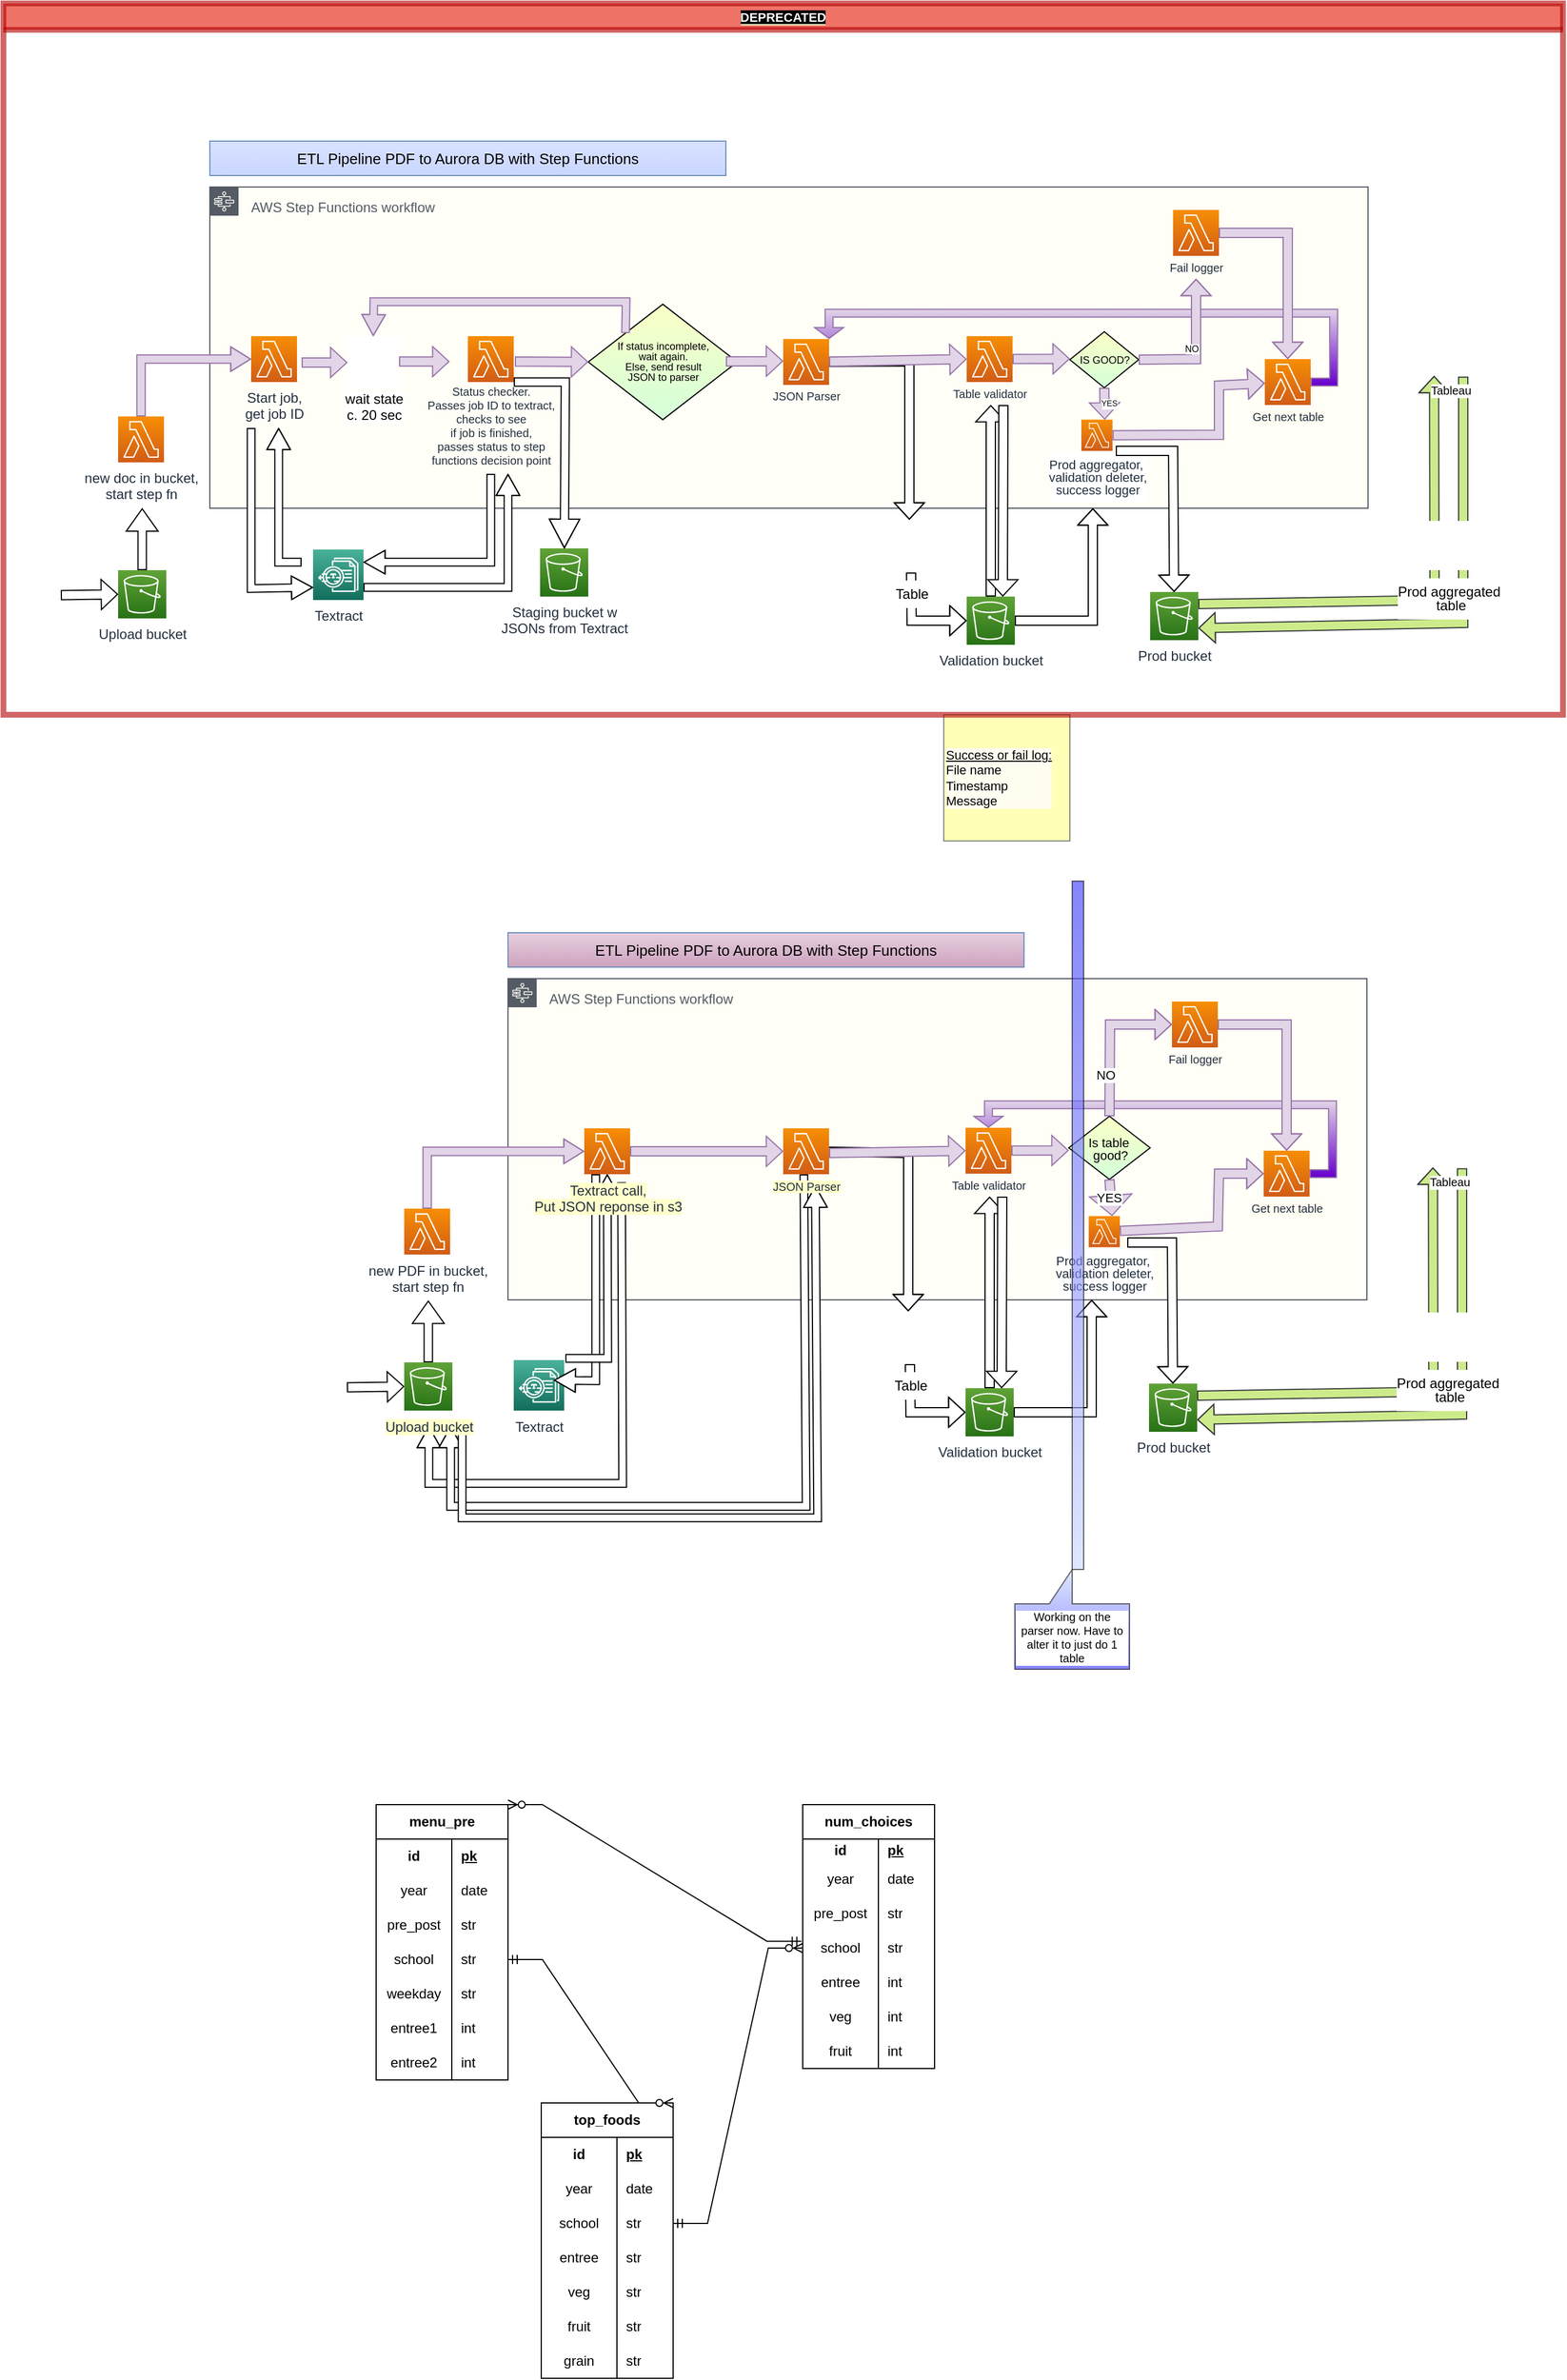 <mxfile version="21.3.2" type="github">
  <diagram name="Page-1" id="TptWw6vDW5uZPmBL174k">
    <mxGraphModel dx="2313" dy="1550" grid="1" gridSize="10" guides="1" tooltips="1" connect="1" arrows="1" fold="1" page="1" pageScale="1" pageWidth="1100" pageHeight="850" background="#FFFFFF" math="0" shadow="0">
      <root>
        <mxCell id="0" />
        <mxCell id="1" parent="0" />
        <mxCell id="qApgE1zXyVd_ZcpVIJfP-34" value="" style="shape=flexArrow;endArrow=classic;html=1;rounded=0;endWidth=17.333;endSize=4.42;width=8;fillColor=#FFFFFF;entryX=0;entryY=0.5;entryDx=0;entryDy=0;entryPerimeter=0;exitX=0.5;exitY=1;exitDx=0;exitDy=0;" parent="1" source="qApgE1zXyVd_ZcpVIJfP-31" target="qApgE1zXyVd_ZcpVIJfP-33" edge="1">
          <mxGeometry width="50" height="50" relative="1" as="geometry">
            <mxPoint x="-370" y="420" as="sourcePoint" />
            <mxPoint x="-290" y="420" as="targetPoint" />
            <Array as="points">
              <mxPoint x="-278" y="408" />
            </Array>
          </mxGeometry>
        </mxCell>
        <mxCell id="N4o3uleHCLSNGaTehgyP-4" value="AWS Step Functions workflow" style="sketch=0;outlineConnect=0;gradientColor=none;html=1;whiteSpace=wrap;fontSize=12;fontStyle=0;shape=mxgraph.aws4.group;grIcon=mxgraph.aws4.group_aws_step_functions_workflow;strokeColor=#545B64;fillColor=#FFFEF7;verticalAlign=top;align=left;spacingLeft=30;fontColor=#545B64;dashed=0;gradientDirection=east;spacing=6;" parent="1" vertex="1">
          <mxGeometry x="-890" y="30" width="1010" height="280" as="geometry" />
        </mxCell>
        <mxCell id="N4o3uleHCLSNGaTehgyP-1" value="" style="shape=image;html=1;verticalAlign=top;verticalLabelPosition=bottom;labelBackgroundColor=#ffffff;imageAspect=0;aspect=fixed;image=https://cdn1.iconfinder.com/data/icons/bootstrap-vol-3/16/filetype-pdf-128.png;imageBackground=#FFFFFF;" parent="1" vertex="1">
          <mxGeometry x="-1060" y="366" width="40" height="40" as="geometry" />
        </mxCell>
        <mxCell id="N4o3uleHCLSNGaTehgyP-2" value="Upload bucket" style="sketch=0;points=[[0,0,0],[0.25,0,0],[0.5,0,0],[0.75,0,0],[1,0,0],[0,1,0],[0.25,1,0],[0.5,1,0],[0.75,1,0],[1,1,0],[0,0.25,0],[0,0.5,0],[0,0.75,0],[1,0.25,0],[1,0.5,0],[1,0.75,0]];outlineConnect=0;fontColor=#232F3E;gradientColor=#60A337;gradientDirection=north;fillColor=#277116;strokeColor=#ffffff;dashed=0;verticalLabelPosition=bottom;verticalAlign=top;align=center;html=1;fontSize=12;fontStyle=0;aspect=fixed;shape=mxgraph.aws4.resourceIcon;resIcon=mxgraph.aws4.s3;" parent="1" vertex="1">
          <mxGeometry x="-970" y="364" width="42" height="42" as="geometry" />
        </mxCell>
        <mxCell id="N4o3uleHCLSNGaTehgyP-3" value="new doc in bucket, &lt;br&gt;start step fn" style="sketch=0;points=[[0,0,0],[0.25,0,0],[0.5,0,0],[0.75,0,0],[1,0,0],[0,1,0],[0.25,1,0],[0.5,1,0],[0.75,1,0],[1,1,0],[0,0.25,0],[0,0.5,0],[0,0.75,0],[1,0.25,0],[1,0.5,0],[1,0.75,0]];outlineConnect=0;fontColor=#232F3E;gradientColor=#F78E04;gradientDirection=north;fillColor=#D05C17;strokeColor=#ffffff;dashed=0;verticalLabelPosition=bottom;verticalAlign=top;align=center;html=1;fontSize=12;fontStyle=0;aspect=fixed;shape=mxgraph.aws4.resourceIcon;resIcon=mxgraph.aws4.lambda;" parent="1" vertex="1">
          <mxGeometry x="-970" y="230" width="40" height="40" as="geometry" />
        </mxCell>
        <mxCell id="N4o3uleHCLSNGaTehgyP-5" value="Start job, &lt;br&gt;get job ID" style="sketch=0;points=[[0,0,0],[0.25,0,0],[0.5,0,0],[0.75,0,0],[1,0,0],[0,1,0],[0.25,1,0],[0.5,1,0],[0.75,1,0],[1,1,0],[0,0.25,0],[0,0.5,0],[0,0.75,0],[1,0.25,0],[1,0.5,0],[1,0.75,0]];outlineConnect=0;fontColor=#232F3E;gradientColor=#F78E04;gradientDirection=north;fillColor=#D05C17;strokeColor=#ffffff;dashed=0;verticalLabelPosition=bottom;verticalAlign=top;align=center;html=1;fontSize=12;fontStyle=0;aspect=fixed;shape=mxgraph.aws4.resourceIcon;resIcon=mxgraph.aws4.lambda;" parent="1" vertex="1">
          <mxGeometry x="-854" y="160" width="40" height="40" as="geometry" />
        </mxCell>
        <mxCell id="N4o3uleHCLSNGaTehgyP-6" value="Textract" style="sketch=0;points=[[0,0,0],[0.25,0,0],[0.5,0,0],[0.75,0,0],[1,0,0],[0,1,0],[0.25,1,0],[0.5,1,0],[0.75,1,0],[1,1,0],[0,0.25,0],[0,0.5,0],[0,0.75,0],[1,0.25,0],[1,0.5,0],[1,0.75,0]];outlineConnect=0;fontColor=#232F3E;gradientColor=#4AB29A;gradientDirection=north;fillColor=#116D5B;strokeColor=#ffffff;dashed=0;verticalLabelPosition=bottom;verticalAlign=top;align=center;html=1;fontSize=12;fontStyle=0;aspect=fixed;shape=mxgraph.aws4.resourceIcon;resIcon=mxgraph.aws4.textract;" parent="1" vertex="1">
          <mxGeometry x="-800" y="346" width="44" height="44" as="geometry" />
        </mxCell>
        <mxCell id="N4o3uleHCLSNGaTehgyP-8" value="" style="shape=flexArrow;endArrow=classic;html=1;rounded=0;width=7.333;endSize=6.186;exitX=0.5;exitY=0;exitDx=0;exitDy=0;exitPerimeter=0;endWidth=19.524;fillColor=#FFFFFF;" parent="1" source="N4o3uleHCLSNGaTehgyP-2" edge="1">
          <mxGeometry width="50" height="50" relative="1" as="geometry">
            <mxPoint x="-870" y="340" as="sourcePoint" />
            <mxPoint x="-949" y="310" as="targetPoint" />
          </mxGeometry>
        </mxCell>
        <mxCell id="N4o3uleHCLSNGaTehgyP-9" value="" style="shape=flexArrow;endArrow=classic;html=1;rounded=0;entryX=0;entryY=0.5;entryDx=0;entryDy=0;entryPerimeter=0;width=7.333;endSize=5.433;endWidth=13.111;fillColor=#e1d5e7;exitX=0.5;exitY=0;exitDx=0;exitDy=0;exitPerimeter=0;strokeColor=#9673a6;" parent="1" source="N4o3uleHCLSNGaTehgyP-3" target="N4o3uleHCLSNGaTehgyP-5" edge="1">
          <mxGeometry width="50" height="50" relative="1" as="geometry">
            <mxPoint x="-900" y="180" as="sourcePoint" />
            <mxPoint x="-910" y="230" as="targetPoint" />
            <Array as="points">
              <mxPoint x="-950" y="180" />
            </Array>
          </mxGeometry>
        </mxCell>
        <mxCell id="N4o3uleHCLSNGaTehgyP-12" value="Status checker.&lt;br&gt;Passes job ID to textract, &lt;br&gt;checks to see &lt;br&gt;if job is finished, &lt;br&gt;passes status to step &lt;br&gt;functions decision point" style="sketch=0;points=[[0,0,0],[0.25,0,0],[0.5,0,0],[0.75,0,0],[1,0,0],[0,1,0],[0.25,1,0],[0.5,1,0],[0.75,1,0],[1,1,0],[0,0.25,0],[0,0.5,0],[0,0.75,0],[1,0.25,0],[1,0.5,0],[1,0.75,0]];outlineConnect=0;fontColor=#232F3E;gradientColor=#F78E04;gradientDirection=north;fillColor=#D05C17;strokeColor=#ffffff;dashed=0;verticalLabelPosition=bottom;verticalAlign=top;align=center;fontSize=10;fontStyle=0;aspect=fixed;shape=mxgraph.aws4.resourceIcon;resIcon=mxgraph.aws4.lambda;html=1;spacing=-2;" parent="1" vertex="1">
          <mxGeometry x="-665" y="160" width="40" height="40" as="geometry" />
        </mxCell>
        <mxCell id="N4o3uleHCLSNGaTehgyP-13" value="wait state &lt;br&gt;c. 20 sec" style="shape=image;html=1;verticalAlign=top;verticalLabelPosition=bottom;labelBackgroundColor=#ffffff;imageAspect=0;aspect=fixed;image=https://cdn3.iconfinder.com/data/icons/webdesigncreative/free_icons_128x128_png/Wall-clock.png;imageBackground=#FFFFFF;spacing=-2;" parent="1" vertex="1">
          <mxGeometry x="-770" y="160" width="45" height="45" as="geometry" />
        </mxCell>
        <mxCell id="N4o3uleHCLSNGaTehgyP-15" value="" style="shape=flexArrow;endArrow=classic;html=1;rounded=0;entryX=0;entryY=0.5;entryDx=0;entryDy=0;entryPerimeter=0;endWidth=17.333;endSize=4.42;width=8;fillColor=#FFFFFF;" parent="1" source="N4o3uleHCLSNGaTehgyP-1" target="N4o3uleHCLSNGaTehgyP-2" edge="1">
          <mxGeometry width="50" height="50" relative="1" as="geometry">
            <mxPoint x="-757" y="356" as="sourcePoint" />
            <mxPoint x="-670" y="356" as="targetPoint" />
          </mxGeometry>
        </mxCell>
        <mxCell id="N4o3uleHCLSNGaTehgyP-17" value="" style="shape=flexArrow;endArrow=classic;html=1;rounded=0;endWidth=17.333;endSize=4.42;width=8;fillColor=#e1d5e7;strokeColor=#9673a6;" parent="1" edge="1">
          <mxGeometry width="50" height="50" relative="1" as="geometry">
            <mxPoint x="-810" y="183" as="sourcePoint" />
            <mxPoint x="-770" y="183" as="targetPoint" />
          </mxGeometry>
        </mxCell>
        <mxCell id="N4o3uleHCLSNGaTehgyP-19" value="" style="shape=flexArrow;endArrow=classic;html=1;rounded=0;entryX=1;entryY=0.25;entryDx=0;entryDy=0;entryPerimeter=0;endWidth=12.889;endSize=5.773;width=6.667;fillColor=#FFFFFF;" parent="1" target="N4o3uleHCLSNGaTehgyP-6" edge="1">
          <mxGeometry width="50" height="50" relative="1" as="geometry">
            <mxPoint x="-645" y="280" as="sourcePoint" />
            <mxPoint x="-666" y="364" as="targetPoint" />
            <Array as="points">
              <mxPoint x="-645" y="357" />
            </Array>
          </mxGeometry>
        </mxCell>
        <mxCell id="N4o3uleHCLSNGaTehgyP-21" value="" style="shape=flexArrow;endArrow=classic;html=1;rounded=0;endWidth=17.333;endSize=4.42;width=8;fillColor=#e1d5e7;strokeColor=#9673a6;" parent="1" edge="1">
          <mxGeometry width="50" height="50" relative="1" as="geometry">
            <mxPoint x="-725" y="182.17" as="sourcePoint" />
            <mxPoint x="-681" y="182.17" as="targetPoint" />
          </mxGeometry>
        </mxCell>
        <mxCell id="N4o3uleHCLSNGaTehgyP-22" value="&lt;p style=&quot;line-height: 100%; font-size: 9px;&quot;&gt;&lt;font style=&quot;font-size: 9px;&quot;&gt;If status incomplete, &lt;br&gt;wait again.&lt;br&gt;Else, send result &lt;br&gt;JSON to parser&lt;br&gt;&lt;/font&gt;&lt;/p&gt;" style="shape=rhombus;html=1;dashed=0;whitespace=wrap;perimeter=rhombusPerimeter;gradientColor=#D4FFD9;fillColor=#FBFFC7;" parent="1" vertex="1">
          <mxGeometry x="-560" y="132.18" width="130" height="100.63" as="geometry" />
        </mxCell>
        <mxCell id="N4o3uleHCLSNGaTehgyP-23" value="" style="shape=flexArrow;endArrow=classic;html=1;rounded=0;endWidth=17.333;endSize=4.42;width=8;entryX=0;entryY=0.5;entryDx=0;entryDy=0;fillColor=#e1d5e7;strokeColor=#9673a6;" parent="1" target="N4o3uleHCLSNGaTehgyP-22" edge="1">
          <mxGeometry width="50" height="50" relative="1" as="geometry">
            <mxPoint x="-624" y="182.17" as="sourcePoint" />
            <mxPoint x="-590" y="182" as="targetPoint" />
          </mxGeometry>
        </mxCell>
        <mxCell id="N4o3uleHCLSNGaTehgyP-24" value="" style="shape=flexArrow;endArrow=classic;html=1;rounded=0;endWidth=12.889;endSize=5.773;width=6.667;fillColor=#FFFFFF;exitX=1;exitY=0.75;exitDx=0;exitDy=0;exitPerimeter=0;" parent="1" source="N4o3uleHCLSNGaTehgyP-6" edge="1">
          <mxGeometry width="50" height="50" relative="1" as="geometry">
            <mxPoint x="-569" y="338" as="sourcePoint" />
            <mxPoint x="-630" y="280" as="targetPoint" />
            <Array as="points">
              <mxPoint x="-630" y="379" />
            </Array>
          </mxGeometry>
        </mxCell>
        <mxCell id="N4o3uleHCLSNGaTehgyP-25" value="" style="shape=flexArrow;endArrow=classic;html=1;rounded=0;endWidth=12.889;endSize=5.773;width=6.667;fillColor=#e1d5e7;exitX=0;exitY=0;exitDx=0;exitDy=0;entryX=0.5;entryY=0;entryDx=0;entryDy=0;strokeColor=#9673a6;" parent="1" source="N4o3uleHCLSNGaTehgyP-22" target="N4o3uleHCLSNGaTehgyP-13" edge="1">
          <mxGeometry width="50" height="50" relative="1" as="geometry">
            <mxPoint x="-746" y="389" as="sourcePoint" />
            <mxPoint x="-620" y="290" as="targetPoint" />
            <Array as="points">
              <mxPoint x="-527" y="130" />
              <mxPoint x="-747" y="130" />
            </Array>
          </mxGeometry>
        </mxCell>
        <mxCell id="qApgE1zXyVd_ZcpVIJfP-2" value="&lt;p style=&quot;line-height: 80%;&quot;&gt;&lt;span style=&quot;font-size: 10px;&quot;&gt;JSON Parser&lt;/span&gt;&lt;/p&gt;" style="sketch=0;points=[[0,0,0],[0.25,0,0],[0.5,0,0],[0.75,0,0],[1,0,0],[0,1,0],[0.25,1,0],[0.5,1,0],[0.75,1,0],[1,1,0],[0,0.25,0],[0,0.5,0],[0,0.75,0],[1,0.25,0],[1,0.5,0],[1,0.75,0]];outlineConnect=0;fontColor=#232F3E;gradientColor=#F78E04;gradientDirection=north;fillColor=#D05C17;strokeColor=#ffffff;dashed=0;verticalLabelPosition=bottom;verticalAlign=top;align=center;html=1;fontSize=12;fontStyle=0;aspect=fixed;shape=mxgraph.aws4.resourceIcon;resIcon=mxgraph.aws4.lambda;spacing=-11;" parent="1" vertex="1">
          <mxGeometry x="-390" y="162.49" width="40" height="40" as="geometry" />
        </mxCell>
        <mxCell id="qApgE1zXyVd_ZcpVIJfP-5" value="Staging bucket w&lt;br&gt;JSONs from Textract" style="sketch=0;points=[[0,0,0],[0.25,0,0],[0.5,0,0],[0.75,0,0],[1,0,0],[0,1,0],[0.25,1,0],[0.5,1,0],[0.75,1,0],[1,1,0],[0,0.25,0],[0,0.5,0],[0,0.75,0],[1,0.25,0],[1,0.5,0],[1,0.75,0]];outlineConnect=0;fontColor=#232F3E;gradientColor=#60A337;gradientDirection=north;fillColor=#277116;strokeColor=#ffffff;dashed=0;verticalLabelPosition=bottom;verticalAlign=top;align=center;html=1;fontSize=12;fontStyle=0;aspect=fixed;shape=mxgraph.aws4.resourceIcon;resIcon=mxgraph.aws4.s3;" parent="1" vertex="1">
          <mxGeometry x="-602" y="345" width="42" height="42" as="geometry" />
        </mxCell>
        <mxCell id="qApgE1zXyVd_ZcpVIJfP-10" value="" style="shape=flexArrow;endArrow=classic;html=1;rounded=0;endWidth=17.333;endSize=4.42;width=8;fillColor=#FFFFFF;" parent="1" source="qApgE1zXyVd_ZcpVIJfP-2" edge="1">
          <mxGeometry width="50" height="50" relative="1" as="geometry">
            <mxPoint x="-260" y="180" as="sourcePoint" />
            <mxPoint x="-280" y="320" as="targetPoint" />
            <Array as="points">
              <mxPoint x="-280" y="182" />
            </Array>
          </mxGeometry>
        </mxCell>
        <mxCell id="qApgE1zXyVd_ZcpVIJfP-13" value="" style="shape=flexArrow;endArrow=classic;html=1;rounded=0;entryX=0;entryY=0.75;entryDx=0;entryDy=0;entryPerimeter=0;endWidth=12.889;endSize=5.773;width=6.667;fillColor=#FFFFFF;" parent="1" target="N4o3uleHCLSNGaTehgyP-6" edge="1">
          <mxGeometry width="50" height="50" relative="1" as="geometry">
            <mxPoint x="-854" y="240" as="sourcePoint" />
            <mxPoint x="-722.5" y="317" as="targetPoint" />
            <Array as="points">
              <mxPoint x="-854" y="380" />
            </Array>
          </mxGeometry>
        </mxCell>
        <mxCell id="qApgE1zXyVd_ZcpVIJfP-14" value="" style="shape=flexArrow;endArrow=classic;html=1;rounded=0;endWidth=12.889;endSize=5.773;width=6.667;fillColor=#FFFFFF;" parent="1" edge="1">
          <mxGeometry width="50" height="50" relative="1" as="geometry">
            <mxPoint x="-810" y="357" as="sourcePoint" />
            <mxPoint x="-830" y="240" as="targetPoint" />
            <Array as="points">
              <mxPoint x="-830" y="357" />
            </Array>
          </mxGeometry>
        </mxCell>
        <mxCell id="qApgE1zXyVd_ZcpVIJfP-15" value="&lt;font style=&quot;font-size: 13px;&quot;&gt;ETL Pipeline PDF to Aurora DB with Step Functions&lt;/font&gt;" style="rounded=0;whiteSpace=wrap;html=1;fontSize=10;fillColor=#D9E2FF;gradientDirection=south;fontFamily=Helvetica;strokeColor=#6c8ebf;align=center;gradientColor=#C9D6FF;" parent="1" vertex="1">
          <mxGeometry x="-890" y="-10" width="450" height="30" as="geometry" />
        </mxCell>
        <mxCell id="qApgE1zXyVd_ZcpVIJfP-16" value="" style="shape=flexArrow;endArrow=classic;html=1;rounded=0;fontFamily=Helvetica;fontSize=13;fillColor=#FFFFFF;exitX=1;exitY=1;exitDx=0;exitDy=0;exitPerimeter=0;endWidth=18.4;endSize=8.008;width=7.2;" parent="1" source="N4o3uleHCLSNGaTehgyP-12" target="qApgE1zXyVd_ZcpVIJfP-5" edge="1">
          <mxGeometry width="50" height="50" relative="1" as="geometry">
            <mxPoint x="-450" y="282.81" as="sourcePoint" />
            <mxPoint x="-400" y="232.81" as="targetPoint" />
            <Array as="points">
              <mxPoint x="-580" y="200" />
            </Array>
          </mxGeometry>
        </mxCell>
        <mxCell id="qApgE1zXyVd_ZcpVIJfP-17" value="" style="shape=flexArrow;endArrow=classic;html=1;rounded=0;endWidth=17.333;endSize=4.42;width=8;fillColor=#e1d5e7;strokeColor=#9673a6;" parent="1" edge="1">
          <mxGeometry width="50" height="50" relative="1" as="geometry">
            <mxPoint x="-440" y="181.96" as="sourcePoint" />
            <mxPoint x="-390" y="181.79" as="targetPoint" />
          </mxGeometry>
        </mxCell>
        <mxCell id="qApgE1zXyVd_ZcpVIJfP-31" value="&lt;p style=&quot;line-height: 0%;&quot;&gt;Table&lt;/p&gt;" style="shape=image;html=1;verticalAlign=top;verticalLabelPosition=bottom;labelBackgroundColor=#ffffff;imageAspect=0;aspect=fixed;image=https://cdn1.iconfinder.com/data/icons/bootstrap-vol-3/16/filetype-csv-128.png;fontFamily=Helvetica;fontSize=12;fillColor=#D9E2FF;gradientColor=#C9D6FF;gradientDirection=south;" parent="1" vertex="1">
          <mxGeometry x="-300" y="323" width="43" height="43" as="geometry" />
        </mxCell>
        <mxCell id="qApgE1zXyVd_ZcpVIJfP-32" value="" style="shape=flexArrow;endArrow=classic;html=1;rounded=0;endWidth=17.333;endSize=4.42;width=8;fillColor=#e1d5e7;entryX=0;entryY=0.5;entryDx=0;entryDy=0;entryPerimeter=0;strokeColor=#9673a6;" parent="1" target="qApgE1zXyVd_ZcpVIJfP-35" edge="1">
          <mxGeometry width="50" height="50" relative="1" as="geometry">
            <mxPoint x="-350" y="182.2" as="sourcePoint" />
            <mxPoint x="-240" y="182" as="targetPoint" />
          </mxGeometry>
        </mxCell>
        <mxCell id="qApgE1zXyVd_ZcpVIJfP-33" value="Validation bucket" style="sketch=0;points=[[0,0,0],[0.25,0,0],[0.5,0,0],[0.75,0,0],[1,0,0],[0,1,0],[0.25,1,0],[0.5,1,0],[0.75,1,0],[1,1,0],[0,0.25,0],[0,0.5,0],[0,0.75,0],[1,0.25,0],[1,0.5,0],[1,0.75,0]];outlineConnect=0;fontColor=#232F3E;gradientColor=#60A337;gradientDirection=north;fillColor=#277116;strokeColor=#ffffff;dashed=0;verticalLabelPosition=bottom;verticalAlign=top;align=center;html=1;fontSize=12;fontStyle=0;aspect=fixed;shape=mxgraph.aws4.resourceIcon;resIcon=mxgraph.aws4.s3;" parent="1" vertex="1">
          <mxGeometry x="-230" y="387" width="42" height="42" as="geometry" />
        </mxCell>
        <mxCell id="qApgE1zXyVd_ZcpVIJfP-35" value="&lt;p style=&quot;line-height: 80%;&quot;&gt;&lt;span style=&quot;font-size: 10px;&quot;&gt;Table validator&lt;/span&gt;&lt;/p&gt;" style="sketch=0;points=[[0,0,0],[0.25,0,0],[0.5,0,0],[0.75,0,0],[1,0,0],[0,1,0],[0.25,1,0],[0.5,1,0],[0.75,1,0],[1,1,0],[0,0.25,0],[0,0.5,0],[0,0.75,0],[1,0.25,0],[1,0.5,0],[1,0.75,0]];outlineConnect=0;fontColor=#232F3E;gradientColor=#F78E04;gradientDirection=north;fillColor=#D05C17;strokeColor=#ffffff;dashed=0;verticalLabelPosition=bottom;verticalAlign=top;align=center;html=1;fontSize=12;fontStyle=0;aspect=fixed;shape=mxgraph.aws4.resourceIcon;resIcon=mxgraph.aws4.lambda;spacing=-11;" parent="1" vertex="1">
          <mxGeometry x="-230" y="160" width="40" height="40" as="geometry" />
        </mxCell>
        <mxCell id="qApgE1zXyVd_ZcpVIJfP-36" value="" style="shape=flexArrow;endArrow=classic;html=1;rounded=0;endWidth=17.333;endSize=4.42;width=8;fillColor=#FFFFFF;exitX=0.5;exitY=0;exitDx=0;exitDy=0;exitPerimeter=0;" parent="1" source="qApgE1zXyVd_ZcpVIJfP-33" edge="1">
          <mxGeometry width="50" height="50" relative="1" as="geometry">
            <mxPoint x="-130" y="360" as="sourcePoint" />
            <mxPoint x="-209" y="220" as="targetPoint" />
          </mxGeometry>
        </mxCell>
        <mxCell id="qApgE1zXyVd_ZcpVIJfP-37" value="&lt;p style=&quot;line-height: 100%; font-size: 9px;&quot;&gt;&lt;font style=&quot;font-size: 9px;&quot;&gt;IS GOOD?&lt;/font&gt;&lt;/p&gt;" style="shape=rhombus;html=1;dashed=0;whitespace=wrap;perimeter=rhombusPerimeter;gradientColor=#D4FFD9;fillColor=#FBFFC7;" parent="1" vertex="1">
          <mxGeometry x="-140" y="156.09" width="60" height="48.91" as="geometry" />
        </mxCell>
        <mxCell id="qApgE1zXyVd_ZcpVIJfP-38" value="" style="shape=flexArrow;endArrow=classic;html=1;rounded=0;endWidth=17.333;endSize=4.42;width=8;fillColor=#e1d5e7;strokeColor=#9673a6;" parent="1" edge="1">
          <mxGeometry width="50" height="50" relative="1" as="geometry">
            <mxPoint x="-190" y="179.88" as="sourcePoint" />
            <mxPoint x="-140" y="179.71" as="targetPoint" />
          </mxGeometry>
        </mxCell>
        <mxCell id="qApgE1zXyVd_ZcpVIJfP-39" value="Prod bucket" style="sketch=0;points=[[0,0,0],[0.25,0,0],[0.5,0,0],[0.75,0,0],[1,0,0],[0,1,0],[0.25,1,0],[0.5,1,0],[0.75,1,0],[1,1,0],[0,0.25,0],[0,0.5,0],[0,0.75,0],[1,0.25,0],[1,0.5,0],[1,0.75,0]];outlineConnect=0;fontColor=#232F3E;gradientColor=#60A337;gradientDirection=north;fillColor=#277116;strokeColor=#ffffff;dashed=0;verticalLabelPosition=bottom;verticalAlign=top;align=center;html=1;fontSize=12;fontStyle=0;aspect=fixed;shape=mxgraph.aws4.resourceIcon;resIcon=mxgraph.aws4.s3;" parent="1" vertex="1">
          <mxGeometry x="-70" y="383" width="42" height="42" as="geometry" />
        </mxCell>
        <mxCell id="qApgE1zXyVd_ZcpVIJfP-45" value="&lt;p style=&quot;line-height: 80%;&quot;&gt;&lt;span style=&quot;font-size: 10px;&quot;&gt;Fail logger&lt;/span&gt;&lt;/p&gt;" style="sketch=0;points=[[0,0,0],[0.25,0,0],[0.5,0,0],[0.75,0,0],[1,0,0],[0,1,0],[0.25,1,0],[0.5,1,0],[0.75,1,0],[1,1,0],[0,0.25,0],[0,0.5,0],[0,0.75,0],[1,0.25,0],[1,0.5,0],[1,0.75,0]];outlineConnect=0;fontColor=#232F3E;gradientColor=#F78E04;gradientDirection=north;fillColor=#D05C17;strokeColor=#ffffff;dashed=0;verticalLabelPosition=bottom;verticalAlign=top;align=center;html=1;fontSize=12;fontStyle=0;aspect=fixed;shape=mxgraph.aws4.resourceIcon;resIcon=mxgraph.aws4.lambda;spacing=-11;" parent="1" vertex="1">
          <mxGeometry x="-50" y="50" width="40" height="40" as="geometry" />
        </mxCell>
        <mxCell id="qApgE1zXyVd_ZcpVIJfP-46" value="" style="shape=flexArrow;endArrow=classic;html=1;rounded=0;endWidth=17.333;endSize=4.42;width=8;fillColor=#FFFFFF;entryX=0.75;entryY=0;entryDx=0;entryDy=0;entryPerimeter=0;" parent="1" target="qApgE1zXyVd_ZcpVIJfP-33" edge="1">
          <mxGeometry width="50" height="50" relative="1" as="geometry">
            <mxPoint x="-198" y="220" as="sourcePoint" />
            <mxPoint x="-170" y="220" as="targetPoint" />
          </mxGeometry>
        </mxCell>
        <mxCell id="qApgE1zXyVd_ZcpVIJfP-48" value="" style="shape=flexArrow;endArrow=classic;html=1;rounded=0;endWidth=17.333;endSize=4.42;width=8;fillColor=#FFFFFF;exitX=1;exitY=0.5;exitDx=0;exitDy=0;exitPerimeter=0;" parent="1" source="qApgE1zXyVd_ZcpVIJfP-33" edge="1">
          <mxGeometry width="50" height="50" relative="1" as="geometry">
            <mxPoint x="-115.79" y="429" as="sourcePoint" />
            <mxPoint x="-120" y="310" as="targetPoint" />
            <Array as="points">
              <mxPoint x="-120" y="408" />
            </Array>
          </mxGeometry>
        </mxCell>
        <mxCell id="qApgE1zXyVd_ZcpVIJfP-43" value="&lt;p style=&quot;line-height: 0%; font-size: 11px;&quot;&gt;&lt;font style=&quot;font-size: 11px;&quot;&gt;Prod aggregator,&amp;nbsp;&lt;/font&gt;&lt;/p&gt;&lt;p style=&quot;line-height: 0%; font-size: 11px;&quot;&gt;&lt;font style=&quot;font-size: 11px;&quot;&gt;validation deleter,&lt;/font&gt;&lt;/p&gt;&lt;p style=&quot;line-height: 0%; font-size: 11px;&quot;&gt;&lt;font style=&quot;font-size: 11px;&quot;&gt;success logger&lt;/font&gt;&lt;/p&gt;" style="sketch=0;points=[[0,0,0],[0.25,0,0],[0.5,0,0],[0.75,0,0],[1,0,0],[0,1,0],[0.25,1,0],[0.5,1,0],[0.75,1,0],[1,1,0],[0,0.25,0],[0,0.5,0],[0,0.75,0],[1,0.25,0],[1,0.5,0],[1,0.75,0]];outlineConnect=0;fontColor=#232F3E;gradientColor=#F78E04;gradientDirection=north;fillColor=#D05C17;strokeColor=#ffffff;dashed=0;verticalLabelPosition=bottom;verticalAlign=top;align=center;html=1;fontSize=12;fontStyle=0;aspect=fixed;shape=mxgraph.aws4.resourceIcon;resIcon=mxgraph.aws4.lambda;spacing=-4;labelBackgroundColor=default;" parent="1" vertex="1">
          <mxGeometry x="-130" y="232.81" width="27.19" height="27.19" as="geometry" />
        </mxCell>
        <mxCell id="qApgE1zXyVd_ZcpVIJfP-53" value="" style="shape=flexArrow;endArrow=classic;html=1;rounded=0;endWidth=17.333;endSize=4.42;width=8;fillColor=#e1d5e7;exitX=0.5;exitY=1;exitDx=0;exitDy=0;entryX=0.75;entryY=0;entryDx=0;entryDy=0;entryPerimeter=0;strokeColor=#9673a6;" parent="1" source="qApgE1zXyVd_ZcpVIJfP-37" target="qApgE1zXyVd_ZcpVIJfP-43" edge="1">
          <mxGeometry width="50" height="50" relative="1" as="geometry">
            <mxPoint x="-60" y="199.88" as="sourcePoint" />
            <mxPoint x="-10" y="199.71" as="targetPoint" />
          </mxGeometry>
        </mxCell>
        <mxCell id="qApgE1zXyVd_ZcpVIJfP-54" value="YES" style="edgeLabel;html=1;align=center;verticalAlign=middle;resizable=0;points=[];fontSize=7;fontFamily=Helvetica;" parent="qApgE1zXyVd_ZcpVIJfP-53" vertex="1" connectable="0">
          <mxGeometry x="-0.011" y="4" relative="1" as="geometry">
            <mxPoint as="offset" />
          </mxGeometry>
        </mxCell>
        <mxCell id="qApgE1zXyVd_ZcpVIJfP-65" value="" style="shape=image;html=1;verticalAlign=top;verticalLabelPosition=bottom;labelBackgroundColor=#ffffff;imageAspect=0;aspect=fixed;image=https://cdn2.iconfinder.com/data/icons/halloween-free-1/64/01_halloween-costume-suit-devil-128.png;fontFamily=Helvetica;fontSize=11;fillColor=#3333FF;gradientColor=#C9D6FF;gradientDirection=south;opacity=60;" parent="1" vertex="1">
          <mxGeometry x="-363.91" y="220" width="23.91" height="23.91" as="geometry" />
        </mxCell>
        <mxCell id="qApgE1zXyVd_ZcpVIJfP-66" value="" style="shape=flexArrow;endArrow=classic;html=1;rounded=0;endWidth=17.333;endSize=4.42;width=8;fillColor=#e1d5e7;strokeColor=#9673a6;" parent="1" source="qApgE1zXyVd_ZcpVIJfP-43" target="qApgE1zXyVd_ZcpVIJfP-67" edge="1">
          <mxGeometry width="50" height="50" relative="1" as="geometry">
            <mxPoint x="-50" y="230.17" as="sourcePoint" />
            <mxPoint y="230" as="targetPoint" />
            <Array as="points">
              <mxPoint x="-10" y="246" />
              <mxPoint x="-10" y="203" />
            </Array>
          </mxGeometry>
        </mxCell>
        <mxCell id="qApgE1zXyVd_ZcpVIJfP-67" value="&lt;p style=&quot;line-height: 80%;&quot;&gt;&lt;span style=&quot;font-size: 10px; background-color: rgb(255, 252, 240);&quot;&gt;Get next table&lt;/span&gt;&lt;/p&gt;" style="sketch=0;points=[[0,0,0],[0.25,0,0],[0.5,0,0],[0.75,0,0],[1,0,0],[0,1,0],[0.25,1,0],[0.5,1,0],[0.75,1,0],[1,1,0],[0,0.25,0],[0,0.5,0],[0,0.75,0],[1,0.25,0],[1,0.5,0],[1,0.75,0]];outlineConnect=0;fontColor=#232F3E;gradientColor=#F78E04;gradientDirection=north;fillColor=#D05C17;strokeColor=#ffffff;dashed=0;verticalLabelPosition=bottom;verticalAlign=top;align=center;html=1;fontSize=12;fontStyle=0;aspect=fixed;shape=mxgraph.aws4.resourceIcon;resIcon=mxgraph.aws4.lambda;spacing=-11;" parent="1" vertex="1">
          <mxGeometry x="30" y="180" width="40" height="40" as="geometry" />
        </mxCell>
        <mxCell id="qApgE1zXyVd_ZcpVIJfP-68" value="" style="shape=flexArrow;endArrow=classic;html=1;rounded=0;endWidth=17.333;endSize=2.829;width=6.857;fillColor=#e1d5e7;strokeColor=#9673a6;exitX=1;exitY=0.5;exitDx=0;exitDy=0;exitPerimeter=0;entryX=1;entryY=0;entryDx=0;entryDy=0;entryPerimeter=0;gradientColor=#6600CC;" parent="1" source="qApgE1zXyVd_ZcpVIJfP-67" target="qApgE1zXyVd_ZcpVIJfP-2" edge="1">
          <mxGeometry width="50" height="50" relative="1" as="geometry">
            <mxPoint x="40" y="211" as="sourcePoint" />
            <mxPoint x="-93" y="256" as="targetPoint" />
            <Array as="points">
              <mxPoint x="90" y="200" />
              <mxPoint x="90" y="140" />
              <mxPoint x="-80" y="140" />
              <mxPoint x="-350" y="140" />
            </Array>
          </mxGeometry>
        </mxCell>
        <mxCell id="qApgE1zXyVd_ZcpVIJfP-55" value="" style="shape=flexArrow;endArrow=classic;html=1;rounded=0;endWidth=17.333;endSize=4.42;width=8;fillColor=#e1d5e7;exitX=1;exitY=0.5;exitDx=0;exitDy=0;strokeColor=#9673a6;" parent="1" source="qApgE1zXyVd_ZcpVIJfP-37" edge="1">
          <mxGeometry width="50" height="50" relative="1" as="geometry">
            <mxPoint x="-70" y="180" as="sourcePoint" />
            <mxPoint x="-30" y="110" as="targetPoint" />
            <Array as="points">
              <mxPoint x="-30" y="180" />
            </Array>
          </mxGeometry>
        </mxCell>
        <mxCell id="qApgE1zXyVd_ZcpVIJfP-56" value="NO" style="edgeLabel;html=1;align=center;verticalAlign=middle;resizable=0;points=[];fontSize=8;fontFamily=Helvetica;" parent="qApgE1zXyVd_ZcpVIJfP-55" vertex="1" connectable="0">
          <mxGeometry x="-0.011" y="4" relative="1" as="geometry">
            <mxPoint as="offset" />
          </mxGeometry>
        </mxCell>
        <mxCell id="qApgE1zXyVd_ZcpVIJfP-42" value="" style="shape=flexArrow;endArrow=classic;html=1;rounded=0;endWidth=17.333;endSize=4.42;width=8;fillColor=#FFFFFF;" parent="1" target="qApgE1zXyVd_ZcpVIJfP-39" edge="1">
          <mxGeometry width="50" height="50" relative="1" as="geometry">
            <mxPoint x="-100" y="260" as="sourcePoint" />
            <mxPoint x="-39.29" y="387" as="targetPoint" />
            <Array as="points">
              <mxPoint x="-50" y="260" />
            </Array>
          </mxGeometry>
        </mxCell>
        <mxCell id="qApgE1zXyVd_ZcpVIJfP-71" value="" style="shape=flexArrow;endArrow=classic;html=1;rounded=0;endWidth=17.333;endSize=4.42;width=8;fillColor=#cdeb8b;exitX=1;exitY=0.25;exitDx=0;exitDy=0;exitPerimeter=0;entryX=0.172;entryY=0.985;entryDx=0;entryDy=0;entryPerimeter=0;strokeColor=#36393d;" parent="1" source="qApgE1zXyVd_ZcpVIJfP-39" target="qApgE1zXyVd_ZcpVIJfP-28" edge="1">
          <mxGeometry width="50" height="50" relative="1" as="geometry">
            <mxPoint x="90" y="358" as="sourcePoint" />
            <mxPoint x="158" y="260" as="targetPoint" />
            <Array as="points">
              <mxPoint x="178" y="390" />
            </Array>
          </mxGeometry>
        </mxCell>
        <mxCell id="qApgE1zXyVd_ZcpVIJfP-72" value="" style="shape=flexArrow;endArrow=classic;html=1;rounded=0;endWidth=17.333;endSize=4.42;width=8;fillColor=#cdeb8b;exitX=0.75;exitY=1;exitDx=0;exitDy=0;entryX=1;entryY=0.75;entryDx=0;entryDy=0;entryPerimeter=0;strokeColor=#36393d;" parent="1" source="qApgE1zXyVd_ZcpVIJfP-28" target="qApgE1zXyVd_ZcpVIJfP-39" edge="1">
          <mxGeometry width="50" height="50" relative="1" as="geometry">
            <mxPoint x="198" y="295.5" as="sourcePoint" />
            <mxPoint x="130" y="393.5" as="targetPoint" />
            <Array as="points">
              <mxPoint x="203" y="410" />
            </Array>
          </mxGeometry>
        </mxCell>
        <mxCell id="qApgE1zXyVd_ZcpVIJfP-28" value="Tableau" style="shape=image;html=1;verticalAlign=top;verticalLabelPosition=bottom;labelBackgroundColor=#ffffff;imageAspect=0;aspect=fixed;image=https://cdn1.iconfinder.com/data/icons/ionicons-fill-vol-2/512/logo-tableau-128.png;fontFamily=Helvetica;fontSize=10;fillColor=#D9E2FF;gradientColor=#C9D6FF;gradientDirection=south;" parent="1" vertex="1">
          <mxGeometry x="170" y="151.25" width="44" height="44" as="geometry" />
        </mxCell>
        <mxCell id="qApgE1zXyVd_ZcpVIJfP-73" value="&lt;p style=&quot;line-height: 0%;&quot;&gt;Prod aggregated&amp;nbsp;&lt;/p&gt;&lt;p style=&quot;line-height: 0%;&quot;&gt;table&lt;/p&gt;" style="shape=image;html=1;verticalAlign=top;verticalLabelPosition=bottom;labelBackgroundColor=#ffffff;imageAspect=0;aspect=fixed;image=https://cdn1.iconfinder.com/data/icons/bootstrap-vol-3/16/filetype-csv-128.png;fontFamily=Helvetica;fontSize=12;fillColor=#D9E2FF;gradientColor=#C9D6FF;gradientDirection=south;imageBackground=default;" parent="1" vertex="1">
          <mxGeometry x="170" y="321" width="43" height="43" as="geometry" />
        </mxCell>
        <mxCell id="qApgE1zXyVd_ZcpVIJfP-77" value="" style="shape=flexArrow;endArrow=classic;html=1;rounded=0;endWidth=17.333;endSize=4.42;width=8;fillColor=#e1d5e7;strokeColor=#9673a6;exitX=1;exitY=0.5;exitDx=0;exitDy=0;exitPerimeter=0;entryX=0.5;entryY=0;entryDx=0;entryDy=0;entryPerimeter=0;" parent="1" source="qApgE1zXyVd_ZcpVIJfP-45" target="qApgE1zXyVd_ZcpVIJfP-67" edge="1">
          <mxGeometry width="50" height="50" relative="1" as="geometry">
            <mxPoint x="-180" y="189.88" as="sourcePoint" />
            <mxPoint x="-130" y="189.71" as="targetPoint" />
            <Array as="points">
              <mxPoint x="50" y="70" />
            </Array>
          </mxGeometry>
        </mxCell>
        <mxCell id="qApgE1zXyVd_ZcpVIJfP-79" value="&lt;u&gt;Success or fail log:&lt;br&gt;&lt;/u&gt;File name&lt;br&gt;Timestamp&lt;br&gt;Message" style="whiteSpace=wrap;html=1;aspect=fixed;labelBackgroundColor=#FFFCF0;fontFamily=Helvetica;fontSize=11;fillColor=#ffff88;gradientDirection=south;opacity=60;strokeColor=#36393d;align=left;" parent="1" vertex="1">
          <mxGeometry x="-250" y="490" width="110" height="110" as="geometry" />
        </mxCell>
        <mxCell id="qApgE1zXyVd_ZcpVIJfP-80" value="" style="shape=flexArrow;endArrow=classic;html=1;rounded=0;endWidth=17.333;endSize=4.42;width=8;fillColor=#FFFFFF;entryX=0;entryY=0.5;entryDx=0;entryDy=0;entryPerimeter=0;exitX=0.5;exitY=1;exitDx=0;exitDy=0;" parent="1" source="qApgE1zXyVd_ZcpVIJfP-107" target="qApgE1zXyVd_ZcpVIJfP-109" edge="1">
          <mxGeometry width="50" height="50" relative="1" as="geometry">
            <mxPoint x="-371" y="1110" as="sourcePoint" />
            <mxPoint x="-291" y="1110" as="targetPoint" />
            <Array as="points">
              <mxPoint x="-279" y="1098" />
            </Array>
          </mxGeometry>
        </mxCell>
        <mxCell id="qApgE1zXyVd_ZcpVIJfP-81" value="AWS Step Functions workflow" style="sketch=0;outlineConnect=0;gradientColor=none;html=1;whiteSpace=wrap;fontSize=12;fontStyle=0;shape=mxgraph.aws4.group;grIcon=mxgraph.aws4.group_aws_step_functions_workflow;strokeColor=#545B64;fillColor=#FFFEF7;verticalAlign=top;align=left;spacingLeft=30;fontColor=#545B64;dashed=0;gradientDirection=east;spacing=6;" parent="1" vertex="1">
          <mxGeometry x="-630" y="720" width="749" height="280" as="geometry" />
        </mxCell>
        <mxCell id="qApgE1zXyVd_ZcpVIJfP-82" value="" style="shape=image;html=1;verticalAlign=top;verticalLabelPosition=bottom;labelBackgroundColor=#ffffff;imageAspect=0;aspect=fixed;image=https://cdn1.iconfinder.com/data/icons/bootstrap-vol-3/16/filetype-pdf-128.png;imageBackground=#FFFFFF;" parent="1" vertex="1">
          <mxGeometry x="-810.5" y="1056.55" width="40" height="40" as="geometry" />
        </mxCell>
        <mxCell id="qApgE1zXyVd_ZcpVIJfP-84" value="new PDF in bucket, &lt;br&gt;start step fn" style="sketch=0;points=[[0,0,0],[0.25,0,0],[0.5,0,0],[0.75,0,0],[1,0,0],[0,1,0],[0.25,1,0],[0.5,1,0],[0.75,1,0],[1,1,0],[0,0.25,0],[0,0.5,0],[0,0.75,0],[1,0.25,0],[1,0.5,0],[1,0.75,0]];outlineConnect=0;fontColor=#232F3E;gradientColor=#F78E04;gradientDirection=north;fillColor=#D05C17;strokeColor=#ffffff;dashed=0;verticalLabelPosition=bottom;verticalAlign=top;align=center;html=1;fontSize=12;fontStyle=0;aspect=fixed;shape=mxgraph.aws4.resourceIcon;resIcon=mxgraph.aws4.lambda;" parent="1" vertex="1">
          <mxGeometry x="-720.5" y="920.55" width="40" height="40" as="geometry" />
        </mxCell>
        <mxCell id="qApgE1zXyVd_ZcpVIJfP-86" value="Textract" style="sketch=0;points=[[0,0,0],[0.25,0,0],[0.5,0,0],[0.75,0,0],[1,0,0],[0,1,0],[0.25,1,0],[0.5,1,0],[0.75,1,0],[1,1,0],[0,0.25,0],[0,0.5,0],[0,0.75,0],[1,0.25,0],[1,0.5,0],[1,0.75,0]];outlineConnect=0;fontColor=#232F3E;gradientColor=#4AB29A;gradientDirection=north;fillColor=#116D5B;strokeColor=#ffffff;dashed=0;verticalLabelPosition=bottom;verticalAlign=top;align=center;html=1;fontSize=12;fontStyle=0;aspect=fixed;shape=mxgraph.aws4.resourceIcon;resIcon=mxgraph.aws4.textract;" parent="1" vertex="1">
          <mxGeometry x="-625" y="1052.55" width="44" height="44" as="geometry" />
        </mxCell>
        <mxCell id="qApgE1zXyVd_ZcpVIJfP-87" value="" style="shape=flexArrow;endArrow=classic;html=1;rounded=0;width=7.333;endSize=6.186;exitX=0.5;exitY=0;exitDx=0;exitDy=0;exitPerimeter=0;endWidth=19.524;fillColor=#FFFFFF;" parent="1" source="qApgE1zXyVd_ZcpVIJfP-83" edge="1">
          <mxGeometry width="50" height="50" relative="1" as="geometry">
            <mxPoint x="-620.5" y="1030.55" as="sourcePoint" />
            <mxPoint x="-699.5" y="1000.55" as="targetPoint" />
          </mxGeometry>
        </mxCell>
        <mxCell id="qApgE1zXyVd_ZcpVIJfP-88" value="" style="shape=flexArrow;endArrow=classic;html=1;rounded=0;entryX=0;entryY=0.5;entryDx=0;entryDy=0;entryPerimeter=0;width=7.333;endSize=5.433;endWidth=13.111;fillColor=#e1d5e7;exitX=0.5;exitY=0;exitDx=0;exitDy=0;exitPerimeter=0;strokeColor=#9673a6;" parent="1" source="qApgE1zXyVd_ZcpVIJfP-84" target="qApgE1zXyVd_ZcpVIJfP-85" edge="1">
          <mxGeometry width="50" height="50" relative="1" as="geometry">
            <mxPoint x="-650.5" y="870.55" as="sourcePoint" />
            <mxPoint x="-660.5" y="920.55" as="targetPoint" />
            <Array as="points">
              <mxPoint x="-700.5" y="870.55" />
            </Array>
          </mxGeometry>
        </mxCell>
        <mxCell id="qApgE1zXyVd_ZcpVIJfP-91" value="" style="shape=flexArrow;endArrow=classic;html=1;rounded=0;entryX=0;entryY=0.5;entryDx=0;entryDy=0;entryPerimeter=0;endWidth=17.333;endSize=4.42;width=8;fillColor=#FFFFFF;" parent="1" source="qApgE1zXyVd_ZcpVIJfP-82" target="qApgE1zXyVd_ZcpVIJfP-83" edge="1">
          <mxGeometry width="50" height="50" relative="1" as="geometry">
            <mxPoint x="-507.5" y="1046.55" as="sourcePoint" />
            <mxPoint x="-420.5" y="1046.55" as="targetPoint" />
          </mxGeometry>
        </mxCell>
        <mxCell id="qApgE1zXyVd_ZcpVIJfP-101" value="" style="shape=flexArrow;endArrow=classic;html=1;rounded=0;endWidth=17.333;endSize=4.42;width=8;fillColor=#FFFFFF;" parent="1" source="qApgE1zXyVd_ZcpVIJfP-99" edge="1">
          <mxGeometry width="50" height="50" relative="1" as="geometry">
            <mxPoint x="-261" y="870" as="sourcePoint" />
            <mxPoint x="-281" y="1010" as="targetPoint" />
            <Array as="points">
              <mxPoint x="-281" y="872" />
            </Array>
          </mxGeometry>
        </mxCell>
        <mxCell id="qApgE1zXyVd_ZcpVIJfP-102" value="" style="shape=flexArrow;endArrow=classic;html=1;rounded=0;entryX=0.795;entryY=0.397;entryDx=0;entryDy=0;entryPerimeter=0;endWidth=12.889;endSize=5.773;width=6.667;fillColor=#FFFFFF;exitX=0.25;exitY=1;exitDx=0;exitDy=0;exitPerimeter=0;" parent="1" source="qApgE1zXyVd_ZcpVIJfP-85" target="qApgE1zXyVd_ZcpVIJfP-86" edge="1">
          <mxGeometry width="50" height="50" relative="1" as="geometry">
            <mxPoint x="-604.5" y="930.55" as="sourcePoint" />
            <mxPoint x="-473" y="1007.55" as="targetPoint" />
            <Array as="points">
              <mxPoint x="-553.5" y="1070.55" />
            </Array>
          </mxGeometry>
        </mxCell>
        <mxCell id="qApgE1zXyVd_ZcpVIJfP-103" value="" style="shape=flexArrow;endArrow=classic;html=1;rounded=0;endWidth=12.889;endSize=5.773;width=6.667;fillColor=#FFFFFF;" parent="1" target="qApgE1zXyVd_ZcpVIJfP-85" edge="1">
          <mxGeometry width="50" height="50" relative="1" as="geometry">
            <mxPoint x="-580" y="1051" as="sourcePoint" />
            <mxPoint x="-539.5" y="934.46" as="targetPoint" />
            <Array as="points">
              <mxPoint x="-543" y="1051" />
            </Array>
          </mxGeometry>
        </mxCell>
        <mxCell id="qApgE1zXyVd_ZcpVIJfP-104" value="&lt;font style=&quot;font-size: 13px;&quot;&gt;ETL Pipeline PDF to Aurora DB with Step Functions&lt;/font&gt;" style="rounded=0;whiteSpace=wrap;html=1;fontSize=10;fillColor=#E6D0DE;gradientDirection=south;fontFamily=Helvetica;strokeColor=#6c8ebf;align=center;gradientColor=#CDA2BE;" parent="1" vertex="1">
          <mxGeometry x="-630" y="680" width="450" height="30" as="geometry" />
        </mxCell>
        <mxCell id="qApgE1zXyVd_ZcpVIJfP-107" value="&lt;p style=&quot;line-height: 0%;&quot;&gt;Table&lt;/p&gt;" style="shape=image;html=1;verticalAlign=top;verticalLabelPosition=bottom;labelBackgroundColor=#ffffff;imageAspect=0;aspect=fixed;image=https://cdn1.iconfinder.com/data/icons/bootstrap-vol-3/16/filetype-csv-128.png;fontFamily=Helvetica;fontSize=12;fillColor=#D9E2FF;gradientColor=#C9D6FF;gradientDirection=south;" parent="1" vertex="1">
          <mxGeometry x="-301" y="1013" width="43" height="43" as="geometry" />
        </mxCell>
        <mxCell id="qApgE1zXyVd_ZcpVIJfP-108" value="" style="shape=flexArrow;endArrow=classic;html=1;rounded=0;endWidth=17.333;endSize=4.42;width=8;fillColor=#e1d5e7;entryX=0;entryY=0.5;entryDx=0;entryDy=0;entryPerimeter=0;strokeColor=#9673a6;" parent="1" target="qApgE1zXyVd_ZcpVIJfP-110" edge="1">
          <mxGeometry width="50" height="50" relative="1" as="geometry">
            <mxPoint x="-350" y="872" as="sourcePoint" />
            <mxPoint x="-241" y="872" as="targetPoint" />
          </mxGeometry>
        </mxCell>
        <mxCell id="qApgE1zXyVd_ZcpVIJfP-109" value="Validation bucket" style="sketch=0;points=[[0,0,0],[0.25,0,0],[0.5,0,0],[0.75,0,0],[1,0,0],[0,1,0],[0.25,1,0],[0.5,1,0],[0.75,1,0],[1,1,0],[0,0.25,0],[0,0.5,0],[0,0.75,0],[1,0.25,0],[1,0.5,0],[1,0.75,0]];outlineConnect=0;fontColor=#232F3E;gradientColor=#60A337;gradientDirection=north;fillColor=#277116;strokeColor=#ffffff;dashed=0;verticalLabelPosition=bottom;verticalAlign=top;align=center;html=1;fontSize=12;fontStyle=0;aspect=fixed;shape=mxgraph.aws4.resourceIcon;resIcon=mxgraph.aws4.s3;" parent="1" vertex="1">
          <mxGeometry x="-231" y="1077" width="42" height="42" as="geometry" />
        </mxCell>
        <mxCell id="qApgE1zXyVd_ZcpVIJfP-110" value="&lt;p style=&quot;line-height: 80%;&quot;&gt;&lt;span style=&quot;font-size: 10px;&quot;&gt;Table validator&lt;/span&gt;&lt;/p&gt;" style="sketch=0;points=[[0,0,0],[0.25,0,0],[0.5,0,0],[0.75,0,0],[1,0,0],[0,1,0],[0.25,1,0],[0.5,1,0],[0.75,1,0],[1,1,0],[0,0.25,0],[0,0.5,0],[0,0.75,0],[1,0.25,0],[1,0.5,0],[1,0.75,0]];outlineConnect=0;fontColor=#232F3E;gradientColor=#F78E04;gradientDirection=north;fillColor=#D05C17;strokeColor=#ffffff;dashed=0;verticalLabelPosition=bottom;verticalAlign=top;align=center;html=1;fontSize=12;fontStyle=0;aspect=fixed;shape=mxgraph.aws4.resourceIcon;resIcon=mxgraph.aws4.lambda;spacing=-11;" parent="1" vertex="1">
          <mxGeometry x="-231" y="850" width="40" height="40" as="geometry" />
        </mxCell>
        <mxCell id="qApgE1zXyVd_ZcpVIJfP-111" value="" style="shape=flexArrow;endArrow=classic;html=1;rounded=0;endWidth=17.333;endSize=4.42;width=8;fillColor=#FFFFFF;exitX=0.5;exitY=0;exitDx=0;exitDy=0;exitPerimeter=0;" parent="1" source="qApgE1zXyVd_ZcpVIJfP-109" edge="1">
          <mxGeometry width="50" height="50" relative="1" as="geometry">
            <mxPoint x="-131" y="1050" as="sourcePoint" />
            <mxPoint x="-210" y="910" as="targetPoint" />
          </mxGeometry>
        </mxCell>
        <mxCell id="qApgE1zXyVd_ZcpVIJfP-112" value="&lt;p style=&quot;line-height: 0%; font-size: 11px;&quot;&gt;&lt;font style=&quot;font-size: 11px;&quot;&gt;Is table&amp;nbsp;&lt;/font&gt;&lt;/p&gt;&lt;p style=&quot;line-height: 0%; font-size: 11px;&quot;&gt;&lt;font style=&quot;font-size: 11px;&quot;&gt;good?&lt;/font&gt;&lt;/p&gt;" style="shape=rhombus;html=1;dashed=0;whitespace=wrap;perimeter=rhombusPerimeter;gradientColor=#D4FFD9;fillColor=#FBFFC7;" parent="1" vertex="1">
          <mxGeometry x="-141" y="840" width="71" height="55" as="geometry" />
        </mxCell>
        <mxCell id="qApgE1zXyVd_ZcpVIJfP-113" value="" style="shape=flexArrow;endArrow=classic;html=1;rounded=0;endWidth=17.333;endSize=4.42;width=8;fillColor=#e1d5e7;strokeColor=#9673a6;" parent="1" edge="1">
          <mxGeometry width="50" height="50" relative="1" as="geometry">
            <mxPoint x="-191" y="869.88" as="sourcePoint" />
            <mxPoint x="-141" y="869.71" as="targetPoint" />
          </mxGeometry>
        </mxCell>
        <mxCell id="qApgE1zXyVd_ZcpVIJfP-114" value="Prod bucket" style="sketch=0;points=[[0,0,0],[0.25,0,0],[0.5,0,0],[0.75,0,0],[1,0,0],[0,1,0],[0.25,1,0],[0.5,1,0],[0.75,1,0],[1,1,0],[0,0.25,0],[0,0.5,0],[0,0.75,0],[1,0.25,0],[1,0.5,0],[1,0.75,0]];outlineConnect=0;fontColor=#232F3E;gradientColor=#60A337;gradientDirection=north;fillColor=#277116;strokeColor=#ffffff;dashed=0;verticalLabelPosition=bottom;verticalAlign=top;align=center;html=1;fontSize=12;fontStyle=0;aspect=fixed;shape=mxgraph.aws4.resourceIcon;resIcon=mxgraph.aws4.s3;" parent="1" vertex="1">
          <mxGeometry x="-71" y="1073" width="42" height="42" as="geometry" />
        </mxCell>
        <mxCell id="qApgE1zXyVd_ZcpVIJfP-115" value="&lt;p style=&quot;line-height: 80%;&quot;&gt;&lt;span style=&quot;font-size: 10px;&quot;&gt;Fail logger&lt;/span&gt;&lt;/p&gt;" style="sketch=0;points=[[0,0,0],[0.25,0,0],[0.5,0,0],[0.75,0,0],[1,0,0],[0,1,0],[0.25,1,0],[0.5,1,0],[0.75,1,0],[1,1,0],[0,0.25,0],[0,0.5,0],[0,0.75,0],[1,0.25,0],[1,0.5,0],[1,0.75,0]];outlineConnect=0;fontColor=#232F3E;gradientColor=#F78E04;gradientDirection=north;fillColor=#D05C17;strokeColor=#ffffff;dashed=0;verticalLabelPosition=bottom;verticalAlign=top;align=center;html=1;fontSize=12;fontStyle=0;aspect=fixed;shape=mxgraph.aws4.resourceIcon;resIcon=mxgraph.aws4.lambda;spacing=-11;" parent="1" vertex="1">
          <mxGeometry x="-51" y="740" width="40" height="40" as="geometry" />
        </mxCell>
        <mxCell id="qApgE1zXyVd_ZcpVIJfP-116" value="" style="shape=flexArrow;endArrow=classic;html=1;rounded=0;endWidth=17.333;endSize=4.42;width=8;fillColor=#FFFFFF;entryX=0.75;entryY=0;entryDx=0;entryDy=0;entryPerimeter=0;" parent="1" target="qApgE1zXyVd_ZcpVIJfP-109" edge="1">
          <mxGeometry width="50" height="50" relative="1" as="geometry">
            <mxPoint x="-199" y="910" as="sourcePoint" />
            <mxPoint x="-171" y="910" as="targetPoint" />
          </mxGeometry>
        </mxCell>
        <mxCell id="qApgE1zXyVd_ZcpVIJfP-117" value="" style="shape=flexArrow;endArrow=classic;html=1;rounded=0;endWidth=17.333;endSize=4.42;width=8;fillColor=#FFFFFF;exitX=1;exitY=0.5;exitDx=0;exitDy=0;exitPerimeter=0;" parent="1" source="qApgE1zXyVd_ZcpVIJfP-109" edge="1">
          <mxGeometry width="50" height="50" relative="1" as="geometry">
            <mxPoint x="-116.79" y="1119" as="sourcePoint" />
            <mxPoint x="-121" y="1000" as="targetPoint" />
            <Array as="points">
              <mxPoint x="-121" y="1098" />
            </Array>
          </mxGeometry>
        </mxCell>
        <mxCell id="qApgE1zXyVd_ZcpVIJfP-118" value="&lt;p style=&quot;line-height: 0%; font-size: 11px;&quot;&gt;&lt;font style=&quot;font-size: 11px;&quot;&gt;Prod aggregator,&amp;nbsp;&lt;/font&gt;&lt;/p&gt;&lt;p style=&quot;line-height: 0%; font-size: 11px;&quot;&gt;&lt;font style=&quot;font-size: 11px;&quot;&gt;validation deleter,&lt;/font&gt;&lt;/p&gt;&lt;p style=&quot;line-height: 0%; font-size: 11px;&quot;&gt;&lt;font style=&quot;font-size: 11px;&quot;&gt;success logger&lt;/font&gt;&lt;/p&gt;" style="sketch=0;points=[[0,0,0],[0.25,0,0],[0.5,0,0],[0.75,0,0],[1,0,0],[0,1,0],[0.25,1,0],[0.5,1,0],[0.75,1,0],[1,1,0],[0,0.25,0],[0,0.5,0],[0,0.75,0],[1,0.25,0],[1,0.5,0],[1,0.75,0]];outlineConnect=0;fontColor=#232F3E;gradientColor=#F78E04;gradientDirection=north;fillColor=#D05C17;strokeColor=#ffffff;dashed=0;verticalLabelPosition=bottom;verticalAlign=top;align=center;html=1;fontSize=12;fontStyle=0;aspect=fixed;shape=mxgraph.aws4.resourceIcon;resIcon=mxgraph.aws4.lambda;spacing=-4;labelBackgroundColor=default;" parent="1" vertex="1">
          <mxGeometry x="-123.6" y="926.96" width="27.19" height="27.19" as="geometry" />
        </mxCell>
        <mxCell id="qApgE1zXyVd_ZcpVIJfP-119" value="" style="shape=flexArrow;endArrow=classic;html=1;rounded=0;endWidth=28;endSize=5.52;width=8;fillColor=#e1d5e7;exitX=0.5;exitY=1;exitDx=0;exitDy=0;entryX=0.75;entryY=0;entryDx=0;entryDy=0;entryPerimeter=0;strokeColor=#9673a6;" parent="1" source="qApgE1zXyVd_ZcpVIJfP-112" target="qApgE1zXyVd_ZcpVIJfP-118" edge="1">
          <mxGeometry width="50" height="50" relative="1" as="geometry">
            <mxPoint x="-61" y="889.88" as="sourcePoint" />
            <mxPoint x="-11" y="889.71" as="targetPoint" />
          </mxGeometry>
        </mxCell>
        <mxCell id="qApgE1zXyVd_ZcpVIJfP-120" value="YES" style="edgeLabel;html=1;align=center;verticalAlign=middle;resizable=0;points=[];fontSize=11;fontFamily=Helvetica;spacingLeft=-11;" parent="qApgE1zXyVd_ZcpVIJfP-119" vertex="1" connectable="0">
          <mxGeometry x="-0.011" y="4" relative="1" as="geometry">
            <mxPoint as="offset" />
          </mxGeometry>
        </mxCell>
        <mxCell id="qApgE1zXyVd_ZcpVIJfP-125" value="" style="shape=flexArrow;endArrow=classic;html=1;rounded=0;endWidth=17.333;endSize=4.42;width=8;fillColor=#e1d5e7;strokeColor=#9673a6;" parent="1" source="qApgE1zXyVd_ZcpVIJfP-118" target="qApgE1zXyVd_ZcpVIJfP-126" edge="1">
          <mxGeometry width="50" height="50" relative="1" as="geometry">
            <mxPoint x="-51" y="920.17" as="sourcePoint" />
            <mxPoint x="-1" y="920" as="targetPoint" />
            <Array as="points">
              <mxPoint x="-11" y="936" />
              <mxPoint x="-10" y="890" />
            </Array>
          </mxGeometry>
        </mxCell>
        <mxCell id="qApgE1zXyVd_ZcpVIJfP-126" value="&lt;p style=&quot;line-height: 80%;&quot;&gt;&lt;span style=&quot;font-size: 10px; background-color: rgb(255, 252, 240);&quot;&gt;Get next table&lt;/span&gt;&lt;/p&gt;" style="sketch=0;points=[[0,0,0],[0.25,0,0],[0.5,0,0],[0.75,0,0],[1,0,0],[0,1,0],[0.25,1,0],[0.5,1,0],[0.75,1,0],[1,1,0],[0,0.25,0],[0,0.5,0],[0,0.75,0],[1,0.25,0],[1,0.5,0],[1,0.75,0]];outlineConnect=0;fontColor=#232F3E;gradientColor=#F78E04;gradientDirection=north;fillColor=#D05C17;strokeColor=#ffffff;dashed=0;verticalLabelPosition=bottom;verticalAlign=top;align=center;html=1;fontSize=12;fontStyle=0;aspect=fixed;shape=mxgraph.aws4.resourceIcon;resIcon=mxgraph.aws4.lambda;spacing=-11;" parent="1" vertex="1">
          <mxGeometry x="29" y="870" width="40" height="40" as="geometry" />
        </mxCell>
        <mxCell id="qApgE1zXyVd_ZcpVIJfP-127" value="" style="shape=flexArrow;endArrow=classic;html=1;rounded=0;endWidth=17.333;endSize=2.829;width=6.857;fillColor=#e1d5e7;strokeColor=#9673a6;exitX=1;exitY=0.5;exitDx=0;exitDy=0;exitPerimeter=0;entryX=0.5;entryY=0;entryDx=0;entryDy=0;entryPerimeter=0;gradientColor=#6600CC;" parent="1" source="qApgE1zXyVd_ZcpVIJfP-126" target="qApgE1zXyVd_ZcpVIJfP-110" edge="1">
          <mxGeometry width="50" height="50" relative="1" as="geometry">
            <mxPoint x="39" y="901" as="sourcePoint" />
            <mxPoint x="-94" y="946" as="targetPoint" />
            <Array as="points">
              <mxPoint x="89" y="890" />
              <mxPoint x="89" y="830" />
              <mxPoint x="-81" y="830" />
              <mxPoint x="-211" y="830" />
            </Array>
          </mxGeometry>
        </mxCell>
        <mxCell id="qApgE1zXyVd_ZcpVIJfP-128" value="" style="shape=flexArrow;endArrow=classic;html=1;rounded=0;endWidth=17.333;endSize=4.42;width=8;fillColor=#e1d5e7;exitX=0.5;exitY=0;exitDx=0;exitDy=0;strokeColor=#9673a6;entryX=0;entryY=0.5;entryDx=0;entryDy=0;entryPerimeter=0;" parent="1" source="qApgE1zXyVd_ZcpVIJfP-112" target="qApgE1zXyVd_ZcpVIJfP-115" edge="1">
          <mxGeometry width="50" height="50" relative="1" as="geometry">
            <mxPoint x="-71" y="870" as="sourcePoint" />
            <mxPoint x="-31" y="800" as="targetPoint" />
            <Array as="points">
              <mxPoint x="-105" y="760" />
            </Array>
          </mxGeometry>
        </mxCell>
        <mxCell id="qApgE1zXyVd_ZcpVIJfP-129" value="NO" style="edgeLabel;html=1;align=center;verticalAlign=middle;resizable=0;points=[];fontSize=11;fontFamily=Helvetica;spacing=1;spacingLeft=0;spacingBottom=-60;" parent="qApgE1zXyVd_ZcpVIJfP-128" vertex="1" connectable="0">
          <mxGeometry x="-0.011" y="4" relative="1" as="geometry">
            <mxPoint as="offset" />
          </mxGeometry>
        </mxCell>
        <mxCell id="qApgE1zXyVd_ZcpVIJfP-130" value="" style="shape=flexArrow;endArrow=classic;html=1;rounded=0;endWidth=17.333;endSize=4.42;width=8;fillColor=#FFFFFF;textOpacity=80;" parent="1" target="qApgE1zXyVd_ZcpVIJfP-114" edge="1">
          <mxGeometry width="50" height="50" relative="1" as="geometry">
            <mxPoint x="-90" y="950" as="sourcePoint" />
            <mxPoint x="-40.29" y="1077" as="targetPoint" />
            <Array as="points">
              <mxPoint x="-51" y="950" />
            </Array>
          </mxGeometry>
        </mxCell>
        <mxCell id="qApgE1zXyVd_ZcpVIJfP-131" value="" style="shape=flexArrow;endArrow=classic;html=1;rounded=0;endWidth=17.333;endSize=4.42;width=8;fillColor=#cdeb8b;exitX=1;exitY=0.25;exitDx=0;exitDy=0;exitPerimeter=0;entryX=0.172;entryY=0.985;entryDx=0;entryDy=0;entryPerimeter=0;strokeColor=#36393d;" parent="1" source="qApgE1zXyVd_ZcpVIJfP-114" target="qApgE1zXyVd_ZcpVIJfP-133" edge="1">
          <mxGeometry width="50" height="50" relative="1" as="geometry">
            <mxPoint x="89" y="1048" as="sourcePoint" />
            <mxPoint x="157" y="950" as="targetPoint" />
            <Array as="points">
              <mxPoint x="177" y="1080" />
            </Array>
          </mxGeometry>
        </mxCell>
        <mxCell id="qApgE1zXyVd_ZcpVIJfP-132" value="" style="shape=flexArrow;endArrow=classic;html=1;rounded=0;endWidth=17.333;endSize=4.42;width=8;fillColor=#cdeb8b;exitX=0.75;exitY=1;exitDx=0;exitDy=0;entryX=1;entryY=0.75;entryDx=0;entryDy=0;entryPerimeter=0;strokeColor=#36393d;" parent="1" source="qApgE1zXyVd_ZcpVIJfP-133" target="qApgE1zXyVd_ZcpVIJfP-114" edge="1">
          <mxGeometry width="50" height="50" relative="1" as="geometry">
            <mxPoint x="197" y="985.5" as="sourcePoint" />
            <mxPoint x="129" y="1083.5" as="targetPoint" />
            <Array as="points">
              <mxPoint x="202" y="1100" />
            </Array>
          </mxGeometry>
        </mxCell>
        <mxCell id="qApgE1zXyVd_ZcpVIJfP-133" value="Tableau" style="shape=image;html=1;verticalAlign=top;verticalLabelPosition=bottom;labelBackgroundColor=#ffffff;imageAspect=0;aspect=fixed;image=https://cdn1.iconfinder.com/data/icons/ionicons-fill-vol-2/512/logo-tableau-128.png;fontFamily=Helvetica;fontSize=10;fillColor=#D9E2FF;gradientColor=#C9D6FF;gradientDirection=south;" parent="1" vertex="1">
          <mxGeometry x="169" y="841.25" width="44" height="44" as="geometry" />
        </mxCell>
        <mxCell id="qApgE1zXyVd_ZcpVIJfP-134" value="&lt;p style=&quot;line-height: 0%;&quot;&gt;Prod aggregated&amp;nbsp;&lt;/p&gt;&lt;p style=&quot;line-height: 0%;&quot;&gt;table&lt;/p&gt;" style="shape=image;html=1;verticalAlign=top;verticalLabelPosition=bottom;labelBackgroundColor=#ffffff;imageAspect=0;aspect=fixed;image=https://cdn1.iconfinder.com/data/icons/bootstrap-vol-3/16/filetype-csv-128.png;fontFamily=Helvetica;fontSize=12;fillColor=#D9E2FF;gradientColor=#C9D6FF;gradientDirection=south;imageBackground=default;" parent="1" vertex="1">
          <mxGeometry x="169" y="1011" width="43" height="43" as="geometry" />
        </mxCell>
        <mxCell id="qApgE1zXyVd_ZcpVIJfP-135" value="" style="shape=flexArrow;endArrow=classic;html=1;rounded=0;endWidth=17.333;endSize=4.42;width=8;fillColor=#e1d5e7;strokeColor=#9673a6;exitX=1;exitY=0.5;exitDx=0;exitDy=0;exitPerimeter=0;entryX=0.5;entryY=0;entryDx=0;entryDy=0;entryPerimeter=0;" parent="1" source="qApgE1zXyVd_ZcpVIJfP-115" target="qApgE1zXyVd_ZcpVIJfP-126" edge="1">
          <mxGeometry width="50" height="50" relative="1" as="geometry">
            <mxPoint x="-181" y="879.88" as="sourcePoint" />
            <mxPoint x="-131" y="879.71" as="targetPoint" />
            <Array as="points">
              <mxPoint x="49" y="760" />
            </Array>
          </mxGeometry>
        </mxCell>
        <mxCell id="qApgE1zXyVd_ZcpVIJfP-139" value="" style="shape=flexArrow;endArrow=classic;html=1;rounded=0;endWidth=17.333;endSize=4.42;width=8;fillColor=#e1d5e7;strokeColor=#9673a6;entryX=0;entryY=0.5;entryDx=0;entryDy=0;entryPerimeter=0;" parent="1" source="qApgE1zXyVd_ZcpVIJfP-85" target="qApgE1zXyVd_ZcpVIJfP-99" edge="1">
          <mxGeometry width="50" height="50" relative="1" as="geometry">
            <mxPoint x="-520" y="870.22" as="sourcePoint" />
            <mxPoint x="-470" y="870.05" as="targetPoint" />
          </mxGeometry>
        </mxCell>
        <mxCell id="qApgE1zXyVd_ZcpVIJfP-140" value="" style="shape=flexArrow;endArrow=classic;html=1;rounded=0;endWidth=12.889;endSize=5.773;width=6.667;fillColor=#FFFFFF;exitX=0.25;exitY=1;exitDx=0;exitDy=0;exitPerimeter=0;" parent="1" edge="1">
          <mxGeometry width="50" height="50" relative="1" as="geometry">
            <mxPoint x="-531" y="897.45" as="sourcePoint" />
            <mxPoint x="-699" y="1110" as="targetPoint" />
            <Array as="points">
              <mxPoint x="-530" y="1160" />
              <mxPoint x="-699" y="1160" />
            </Array>
          </mxGeometry>
        </mxCell>
        <mxCell id="qApgE1zXyVd_ZcpVIJfP-85" value="&lt;span style=&quot;background-color: rgb(255, 255, 204);&quot;&gt;Textract call,&lt;br&gt;Put JSON reponse in s3&lt;br&gt;&lt;/span&gt;" style="sketch=0;points=[[0,0,0],[0.25,0,0],[0.5,0,0],[0.75,0,0],[1,0,0],[0,1,0],[0.25,1,0],[0.5,1,0],[0.75,1,0],[1,1,0],[0,0.25,0],[0,0.5,0],[0,0.75,0],[1,0.25,0],[1,0.5,0],[1,0.75,0]];outlineConnect=0;fontColor=#232F3E;gradientColor=#F78E04;gradientDirection=north;fillColor=#D05C17;strokeColor=#ffffff;dashed=0;verticalLabelPosition=bottom;verticalAlign=top;align=center;html=1;fontSize=12;fontStyle=0;aspect=fixed;shape=mxgraph.aws4.resourceIcon;resIcon=mxgraph.aws4.lambda;" parent="1" vertex="1">
          <mxGeometry x="-563.5" y="850.55" width="40" height="40" as="geometry" />
        </mxCell>
        <mxCell id="qApgE1zXyVd_ZcpVIJfP-141" value="" style="shape=flexArrow;endArrow=classic;html=1;rounded=0;endWidth=12.889;endSize=5.773;width=6.667;fillColor=#FFFFFF;exitX=0.25;exitY=1;exitDx=0;exitDy=0;exitPerimeter=0;" parent="1" edge="1">
          <mxGeometry width="50" height="50" relative="1" as="geometry">
            <mxPoint x="-372" y="890.55" as="sourcePoint" />
            <mxPoint x="-680" y="1110" as="targetPoint" />
            <Array as="points">
              <mxPoint x="-370" y="1180" />
              <mxPoint x="-680" y="1180" />
            </Array>
          </mxGeometry>
        </mxCell>
        <mxCell id="qApgE1zXyVd_ZcpVIJfP-142" value="" style="shape=flexArrow;endArrow=classic;html=1;rounded=0;endWidth=12.889;endSize=5.773;width=6.667;fillColor=#FFFFFF;" parent="1" edge="1">
          <mxGeometry width="50" height="50" relative="1" as="geometry">
            <mxPoint x="-670" y="1110" as="sourcePoint" />
            <mxPoint x="-362" y="900.55" as="targetPoint" />
            <Array as="points">
              <mxPoint x="-670" y="1190" />
              <mxPoint x="-360" y="1190" />
            </Array>
          </mxGeometry>
        </mxCell>
        <mxCell id="qApgE1zXyVd_ZcpVIJfP-83" value="&lt;span style=&quot;background-color: rgb(255, 255, 204);&quot;&gt;Upload bucket&lt;/span&gt;" style="sketch=0;points=[[0,0,0],[0.25,0,0],[0.5,0,0],[0.75,0,0],[1,0,0],[0,1,0],[0.25,1,0],[0.5,1,0],[0.75,1,0],[1,1,0],[0,0.25,0],[0,0.5,0],[0,0.75,0],[1,0.25,0],[1,0.5,0],[1,0.75,0]];outlineConnect=0;fontColor=#232F3E;gradientColor=#60A337;gradientDirection=north;fillColor=#277116;strokeColor=#ffffff;dashed=0;verticalLabelPosition=bottom;verticalAlign=top;align=center;html=1;fontSize=12;fontStyle=0;aspect=fixed;shape=mxgraph.aws4.resourceIcon;resIcon=mxgraph.aws4.s3;" parent="1" vertex="1">
          <mxGeometry x="-720.5" y="1054.55" width="42" height="42" as="geometry" />
        </mxCell>
        <mxCell id="qApgE1zXyVd_ZcpVIJfP-99" value="&lt;p style=&quot;line-height: 80%;&quot;&gt;&lt;span style=&quot;font-size: 10px; background-color: rgb(255, 255, 204);&quot;&gt;JSON Parser&lt;/span&gt;&lt;/p&gt;" style="sketch=0;points=[[0,0,0],[0.25,0,0],[0.5,0,0],[0.75,0,0],[1,0,0],[0,1,0],[0.25,1,0],[0.5,1,0],[0.75,1,0],[1,1,0],[0,0.25,0],[0,0.5,0],[0,0.75,0],[1,0.25,0],[1,0.5,0],[1,0.75,0]];outlineConnect=0;fontColor=#232F3E;gradientColor=#F78E04;gradientDirection=north;fillColor=#D05C17;strokeColor=#ffffff;dashed=0;verticalLabelPosition=bottom;verticalAlign=top;align=center;html=1;fontSize=12;fontStyle=0;aspect=fixed;shape=mxgraph.aws4.resourceIcon;resIcon=mxgraph.aws4.lambda;spacing=-11;" parent="1" vertex="1">
          <mxGeometry x="-390" y="850.55" width="40" height="40" as="geometry" />
        </mxCell>
        <mxCell id="qApgE1zXyVd_ZcpVIJfP-144" value="&lt;span style=&quot;background-color: rgb(0, 0, 0);&quot;&gt;DEPRECATED&lt;/span&gt;" style="swimlane;whiteSpace=wrap;html=1;labelBackgroundColor=#FFFFCC;fontFamily=Helvetica;fontSize=11;fillColor=#e51400;gradientDirection=south;opacity=60;fontColor=#ffffff;strokeColor=#B20000;fillStyle=solid;strokeWidth=5;" parent="1" vertex="1">
          <mxGeometry x="-1070" y="-130" width="1360" height="620" as="geometry" />
        </mxCell>
        <mxCell id="qApgE1zXyVd_ZcpVIJfP-62" value="" style="group;" parent="1" vertex="1" connectable="0">
          <mxGeometry x="-188" y="895" width="100" height="427" as="geometry" />
        </mxCell>
        <mxCell id="qApgE1zXyVd_ZcpVIJfP-61" value="&lt;font style=&quot;font-size: 10px;&quot;&gt;Working on the parser now. Have to alter it to just do 1 table&lt;/font&gt;" style="shape=callout;whiteSpace=wrap;html=1;perimeter=calloutPerimeter;labelBackgroundColor=#FFFFFF;fontFamily=Helvetica;fontSize=5;fillColor=#3333FF;gradientColor=#C9D6FF;gradientDirection=south;opacity=60;direction=west;" parent="qApgE1zXyVd_ZcpVIJfP-62" vertex="1">
          <mxGeometry y="340" width="100" height="87" as="geometry" />
        </mxCell>
        <mxCell id="qApgE1zXyVd_ZcpVIJfP-57" value="" style="rounded=0;whiteSpace=wrap;html=1;labelBackgroundColor=#FFFFFF;fontFamily=Helvetica;fontSize=5;fillColor=#3333FF;gradientColor=#C9D6FF;gradientDirection=south;opacity=60;direction=east;" parent="qApgE1zXyVd_ZcpVIJfP-62" vertex="1">
          <mxGeometry x="50" y="-260" width="10" height="600" as="geometry" />
        </mxCell>
        <mxCell id="1-QTYW2aF2J0WStt7FWO-113" value="num_choices" style="shape=table;startSize=30;container=1;collapsible=1;childLayout=tableLayout;fixedRows=1;rowLines=0;fontStyle=1;align=center;resizeLast=1;html=1;whiteSpace=wrap;" vertex="1" parent="1">
          <mxGeometry x="-373" y="1440" width="115" height="230" as="geometry">
            <mxRectangle x="-475" y="1470" width="70" height="30" as="alternateBounds" />
          </mxGeometry>
        </mxCell>
        <mxCell id="1-QTYW2aF2J0WStt7FWO-114" value="" style="shape=tableRow;horizontal=0;startSize=0;swimlaneHead=0;swimlaneBody=0;fillColor=none;collapsible=0;dropTarget=0;points=[[0,0.5],[1,0.5]];portConstraint=eastwest;top=0;left=0;right=0;bottom=0;html=1;" vertex="1" parent="1-QTYW2aF2J0WStt7FWO-113">
          <mxGeometry y="30" width="115" height="20" as="geometry" />
        </mxCell>
        <mxCell id="1-QTYW2aF2J0WStt7FWO-115" value="id" style="shape=partialRectangle;connectable=0;fillColor=none;top=0;left=0;bottom=0;right=0;fontStyle=1;overflow=hidden;html=1;whiteSpace=wrap;" vertex="1" parent="1-QTYW2aF2J0WStt7FWO-114">
          <mxGeometry width="66" height="20" as="geometry">
            <mxRectangle width="66" height="20" as="alternateBounds" />
          </mxGeometry>
        </mxCell>
        <mxCell id="1-QTYW2aF2J0WStt7FWO-116" value="pk" style="shape=partialRectangle;connectable=0;fillColor=none;top=0;left=0;bottom=0;right=0;align=left;spacingLeft=6;fontStyle=5;overflow=hidden;html=1;whiteSpace=wrap;strokeColor=inherit;" vertex="1" parent="1-QTYW2aF2J0WStt7FWO-114">
          <mxGeometry x="66" width="49" height="20" as="geometry">
            <mxRectangle width="49" height="20" as="alternateBounds" />
          </mxGeometry>
        </mxCell>
        <mxCell id="1-QTYW2aF2J0WStt7FWO-138" style="shape=tableRow;horizontal=0;startSize=0;swimlaneHead=0;swimlaneBody=0;fillColor=none;collapsible=0;dropTarget=0;points=[[0,0.5],[1,0.5]];portConstraint=eastwest;top=0;left=0;right=0;bottom=0;html=1;" vertex="1" parent="1-QTYW2aF2J0WStt7FWO-113">
          <mxGeometry y="50" width="115" height="30" as="geometry" />
        </mxCell>
        <mxCell id="1-QTYW2aF2J0WStt7FWO-139" value="year" style="shape=partialRectangle;connectable=0;fillColor=none;top=0;left=0;bottom=0;right=0;editable=1;overflow=hidden;html=1;whiteSpace=wrap;" vertex="1" parent="1-QTYW2aF2J0WStt7FWO-138">
          <mxGeometry width="66" height="30" as="geometry">
            <mxRectangle width="66" height="30" as="alternateBounds" />
          </mxGeometry>
        </mxCell>
        <mxCell id="1-QTYW2aF2J0WStt7FWO-140" value="date" style="shape=partialRectangle;connectable=0;fillColor=none;top=0;left=0;bottom=0;right=0;align=left;spacingLeft=6;overflow=hidden;html=1;whiteSpace=wrap;" vertex="1" parent="1-QTYW2aF2J0WStt7FWO-138">
          <mxGeometry x="66" width="49" height="30" as="geometry">
            <mxRectangle width="49" height="30" as="alternateBounds" />
          </mxGeometry>
        </mxCell>
        <mxCell id="1-QTYW2aF2J0WStt7FWO-204" style="shape=tableRow;horizontal=0;startSize=0;swimlaneHead=0;swimlaneBody=0;fillColor=none;collapsible=0;dropTarget=0;points=[[0,0.5],[1,0.5]];portConstraint=eastwest;top=0;left=0;right=0;bottom=0;html=1;" vertex="1" parent="1-QTYW2aF2J0WStt7FWO-113">
          <mxGeometry y="80" width="115" height="30" as="geometry" />
        </mxCell>
        <mxCell id="1-QTYW2aF2J0WStt7FWO-205" value="pre_post" style="shape=partialRectangle;connectable=0;fillColor=none;top=0;left=0;bottom=0;right=0;editable=1;overflow=hidden;html=1;whiteSpace=wrap;" vertex="1" parent="1-QTYW2aF2J0WStt7FWO-204">
          <mxGeometry width="66" height="30" as="geometry">
            <mxRectangle width="66" height="30" as="alternateBounds" />
          </mxGeometry>
        </mxCell>
        <mxCell id="1-QTYW2aF2J0WStt7FWO-206" value="str" style="shape=partialRectangle;connectable=0;fillColor=none;top=0;left=0;bottom=0;right=0;align=left;spacingLeft=6;overflow=hidden;html=1;whiteSpace=wrap;" vertex="1" parent="1-QTYW2aF2J0WStt7FWO-204">
          <mxGeometry x="66" width="49" height="30" as="geometry">
            <mxRectangle width="49" height="30" as="alternateBounds" />
          </mxGeometry>
        </mxCell>
        <mxCell id="1-QTYW2aF2J0WStt7FWO-120" value="" style="shape=tableRow;horizontal=0;startSize=0;swimlaneHead=0;swimlaneBody=0;fillColor=none;collapsible=0;dropTarget=0;points=[[0,0.5],[1,0.5]];portConstraint=eastwest;top=0;left=0;right=0;bottom=0;html=1;" vertex="1" parent="1-QTYW2aF2J0WStt7FWO-113">
          <mxGeometry y="110" width="115" height="30" as="geometry" />
        </mxCell>
        <mxCell id="1-QTYW2aF2J0WStt7FWO-121" value="school" style="shape=partialRectangle;connectable=0;fillColor=none;top=0;left=0;bottom=0;right=0;editable=1;overflow=hidden;html=1;whiteSpace=wrap;" vertex="1" parent="1-QTYW2aF2J0WStt7FWO-120">
          <mxGeometry width="66" height="30" as="geometry">
            <mxRectangle width="66" height="30" as="alternateBounds" />
          </mxGeometry>
        </mxCell>
        <mxCell id="1-QTYW2aF2J0WStt7FWO-122" value="str" style="shape=partialRectangle;connectable=0;fillColor=none;top=0;left=0;bottom=0;right=0;align=left;spacingLeft=6;overflow=hidden;html=1;whiteSpace=wrap;" vertex="1" parent="1-QTYW2aF2J0WStt7FWO-120">
          <mxGeometry x="66" width="49" height="30" as="geometry">
            <mxRectangle width="49" height="30" as="alternateBounds" />
          </mxGeometry>
        </mxCell>
        <mxCell id="1-QTYW2aF2J0WStt7FWO-123" value="" style="shape=tableRow;horizontal=0;startSize=0;swimlaneHead=0;swimlaneBody=0;fillColor=none;collapsible=0;dropTarget=0;points=[[0,0.5],[1,0.5]];portConstraint=eastwest;top=0;left=0;right=0;bottom=0;html=1;" vertex="1" parent="1-QTYW2aF2J0WStt7FWO-113">
          <mxGeometry y="140" width="115" height="30" as="geometry" />
        </mxCell>
        <mxCell id="1-QTYW2aF2J0WStt7FWO-124" value="entree" style="shape=partialRectangle;connectable=0;fillColor=none;top=0;left=0;bottom=0;right=0;editable=1;overflow=hidden;html=1;whiteSpace=wrap;" vertex="1" parent="1-QTYW2aF2J0WStt7FWO-123">
          <mxGeometry width="66" height="30" as="geometry">
            <mxRectangle width="66" height="30" as="alternateBounds" />
          </mxGeometry>
        </mxCell>
        <mxCell id="1-QTYW2aF2J0WStt7FWO-125" value="int" style="shape=partialRectangle;connectable=0;fillColor=none;top=0;left=0;bottom=0;right=0;align=left;spacingLeft=6;overflow=hidden;html=1;whiteSpace=wrap;" vertex="1" parent="1-QTYW2aF2J0WStt7FWO-123">
          <mxGeometry x="66" width="49" height="30" as="geometry">
            <mxRectangle width="49" height="30" as="alternateBounds" />
          </mxGeometry>
        </mxCell>
        <mxCell id="1-QTYW2aF2J0WStt7FWO-126" style="shape=tableRow;horizontal=0;startSize=0;swimlaneHead=0;swimlaneBody=0;fillColor=none;collapsible=0;dropTarget=0;points=[[0,0.5],[1,0.5]];portConstraint=eastwest;top=0;left=0;right=0;bottom=0;html=1;" vertex="1" parent="1-QTYW2aF2J0WStt7FWO-113">
          <mxGeometry y="170" width="115" height="30" as="geometry" />
        </mxCell>
        <mxCell id="1-QTYW2aF2J0WStt7FWO-127" value="veg" style="shape=partialRectangle;connectable=0;fillColor=none;top=0;left=0;bottom=0;right=0;editable=1;overflow=hidden;html=1;whiteSpace=wrap;" vertex="1" parent="1-QTYW2aF2J0WStt7FWO-126">
          <mxGeometry width="66" height="30" as="geometry">
            <mxRectangle width="66" height="30" as="alternateBounds" />
          </mxGeometry>
        </mxCell>
        <mxCell id="1-QTYW2aF2J0WStt7FWO-128" value="int" style="shape=partialRectangle;connectable=0;fillColor=none;top=0;left=0;bottom=0;right=0;align=left;spacingLeft=6;overflow=hidden;html=1;whiteSpace=wrap;" vertex="1" parent="1-QTYW2aF2J0WStt7FWO-126">
          <mxGeometry x="66" width="49" height="30" as="geometry">
            <mxRectangle width="49" height="30" as="alternateBounds" />
          </mxGeometry>
        </mxCell>
        <mxCell id="1-QTYW2aF2J0WStt7FWO-129" style="shape=tableRow;horizontal=0;startSize=0;swimlaneHead=0;swimlaneBody=0;fillColor=none;collapsible=0;dropTarget=0;points=[[0,0.5],[1,0.5]];portConstraint=eastwest;top=0;left=0;right=0;bottom=0;html=1;" vertex="1" parent="1-QTYW2aF2J0WStt7FWO-113">
          <mxGeometry y="200" width="115" height="30" as="geometry" />
        </mxCell>
        <mxCell id="1-QTYW2aF2J0WStt7FWO-130" value="fruit" style="shape=partialRectangle;connectable=0;fillColor=none;top=0;left=0;bottom=0;right=0;editable=1;overflow=hidden;html=1;whiteSpace=wrap;" vertex="1" parent="1-QTYW2aF2J0WStt7FWO-129">
          <mxGeometry width="66" height="30" as="geometry">
            <mxRectangle width="66" height="30" as="alternateBounds" />
          </mxGeometry>
        </mxCell>
        <mxCell id="1-QTYW2aF2J0WStt7FWO-131" value="int" style="shape=partialRectangle;connectable=0;fillColor=none;top=0;left=0;bottom=0;right=0;align=left;spacingLeft=6;overflow=hidden;html=1;whiteSpace=wrap;" vertex="1" parent="1-QTYW2aF2J0WStt7FWO-129">
          <mxGeometry x="66" width="49" height="30" as="geometry">
            <mxRectangle width="49" height="30" as="alternateBounds" />
          </mxGeometry>
        </mxCell>
        <mxCell id="1-QTYW2aF2J0WStt7FWO-141" value="top_foods" style="shape=table;startSize=30;container=1;collapsible=1;childLayout=tableLayout;fixedRows=1;rowLines=0;fontStyle=1;align=center;resizeLast=1;html=1;whiteSpace=wrap;" vertex="1" parent="1">
          <mxGeometry x="-601" y="1700" width="115" height="240" as="geometry">
            <mxRectangle x="-475" y="1470" width="70" height="30" as="alternateBounds" />
          </mxGeometry>
        </mxCell>
        <mxCell id="1-QTYW2aF2J0WStt7FWO-142" value="" style="shape=tableRow;horizontal=0;startSize=0;swimlaneHead=0;swimlaneBody=0;fillColor=none;collapsible=0;dropTarget=0;points=[[0,0.5],[1,0.5]];portConstraint=eastwest;top=0;left=0;right=0;bottom=0;html=1;" vertex="1" parent="1-QTYW2aF2J0WStt7FWO-141">
          <mxGeometry y="30" width="115" height="30" as="geometry" />
        </mxCell>
        <mxCell id="1-QTYW2aF2J0WStt7FWO-143" value="id" style="shape=partialRectangle;connectable=0;fillColor=none;top=0;left=0;bottom=0;right=0;fontStyle=1;overflow=hidden;html=1;whiteSpace=wrap;" vertex="1" parent="1-QTYW2aF2J0WStt7FWO-142">
          <mxGeometry width="66" height="30" as="geometry">
            <mxRectangle width="66" height="30" as="alternateBounds" />
          </mxGeometry>
        </mxCell>
        <mxCell id="1-QTYW2aF2J0WStt7FWO-144" value="pk" style="shape=partialRectangle;connectable=0;fillColor=none;top=0;left=0;bottom=0;right=0;align=left;spacingLeft=6;fontStyle=5;overflow=hidden;html=1;whiteSpace=wrap;strokeColor=inherit;" vertex="1" parent="1-QTYW2aF2J0WStt7FWO-142">
          <mxGeometry x="66" width="49" height="30" as="geometry">
            <mxRectangle width="49" height="30" as="alternateBounds" />
          </mxGeometry>
        </mxCell>
        <mxCell id="1-QTYW2aF2J0WStt7FWO-145" style="shape=tableRow;horizontal=0;startSize=0;swimlaneHead=0;swimlaneBody=0;fillColor=none;collapsible=0;dropTarget=0;points=[[0,0.5],[1,0.5]];portConstraint=eastwest;top=0;left=0;right=0;bottom=0;html=1;" vertex="1" parent="1-QTYW2aF2J0WStt7FWO-141">
          <mxGeometry y="60" width="115" height="30" as="geometry" />
        </mxCell>
        <mxCell id="1-QTYW2aF2J0WStt7FWO-146" value="year" style="shape=partialRectangle;connectable=0;fillColor=none;top=0;left=0;bottom=0;right=0;editable=1;overflow=hidden;html=1;whiteSpace=wrap;" vertex="1" parent="1-QTYW2aF2J0WStt7FWO-145">
          <mxGeometry width="66" height="30" as="geometry">
            <mxRectangle width="66" height="30" as="alternateBounds" />
          </mxGeometry>
        </mxCell>
        <mxCell id="1-QTYW2aF2J0WStt7FWO-147" value="date" style="shape=partialRectangle;connectable=0;fillColor=none;top=0;left=0;bottom=0;right=0;align=left;spacingLeft=6;overflow=hidden;html=1;whiteSpace=wrap;" vertex="1" parent="1-QTYW2aF2J0WStt7FWO-145">
          <mxGeometry x="66" width="49" height="30" as="geometry">
            <mxRectangle width="49" height="30" as="alternateBounds" />
          </mxGeometry>
        </mxCell>
        <mxCell id="1-QTYW2aF2J0WStt7FWO-148" value="" style="shape=tableRow;horizontal=0;startSize=0;swimlaneHead=0;swimlaneBody=0;fillColor=none;collapsible=0;dropTarget=0;points=[[0,0.5],[1,0.5]];portConstraint=eastwest;top=0;left=0;right=0;bottom=0;html=1;" vertex="1" parent="1-QTYW2aF2J0WStt7FWO-141">
          <mxGeometry y="90" width="115" height="30" as="geometry" />
        </mxCell>
        <mxCell id="1-QTYW2aF2J0WStt7FWO-149" value="school" style="shape=partialRectangle;connectable=0;fillColor=none;top=0;left=0;bottom=0;right=0;editable=1;overflow=hidden;html=1;whiteSpace=wrap;" vertex="1" parent="1-QTYW2aF2J0WStt7FWO-148">
          <mxGeometry width="66" height="30" as="geometry">
            <mxRectangle width="66" height="30" as="alternateBounds" />
          </mxGeometry>
        </mxCell>
        <mxCell id="1-QTYW2aF2J0WStt7FWO-150" value="str" style="shape=partialRectangle;connectable=0;fillColor=none;top=0;left=0;bottom=0;right=0;align=left;spacingLeft=6;overflow=hidden;html=1;whiteSpace=wrap;" vertex="1" parent="1-QTYW2aF2J0WStt7FWO-148">
          <mxGeometry x="66" width="49" height="30" as="geometry">
            <mxRectangle width="49" height="30" as="alternateBounds" />
          </mxGeometry>
        </mxCell>
        <mxCell id="1-QTYW2aF2J0WStt7FWO-151" value="" style="shape=tableRow;horizontal=0;startSize=0;swimlaneHead=0;swimlaneBody=0;fillColor=none;collapsible=0;dropTarget=0;points=[[0,0.5],[1,0.5]];portConstraint=eastwest;top=0;left=0;right=0;bottom=0;html=1;" vertex="1" parent="1-QTYW2aF2J0WStt7FWO-141">
          <mxGeometry y="120" width="115" height="30" as="geometry" />
        </mxCell>
        <mxCell id="1-QTYW2aF2J0WStt7FWO-152" value="entree" style="shape=partialRectangle;connectable=0;fillColor=none;top=0;left=0;bottom=0;right=0;editable=1;overflow=hidden;html=1;whiteSpace=wrap;" vertex="1" parent="1-QTYW2aF2J0WStt7FWO-151">
          <mxGeometry width="66" height="30" as="geometry">
            <mxRectangle width="66" height="30" as="alternateBounds" />
          </mxGeometry>
        </mxCell>
        <mxCell id="1-QTYW2aF2J0WStt7FWO-153" value="str" style="shape=partialRectangle;connectable=0;fillColor=none;top=0;left=0;bottom=0;right=0;align=left;spacingLeft=6;overflow=hidden;html=1;whiteSpace=wrap;" vertex="1" parent="1-QTYW2aF2J0WStt7FWO-151">
          <mxGeometry x="66" width="49" height="30" as="geometry">
            <mxRectangle width="49" height="30" as="alternateBounds" />
          </mxGeometry>
        </mxCell>
        <mxCell id="1-QTYW2aF2J0WStt7FWO-154" style="shape=tableRow;horizontal=0;startSize=0;swimlaneHead=0;swimlaneBody=0;fillColor=none;collapsible=0;dropTarget=0;points=[[0,0.5],[1,0.5]];portConstraint=eastwest;top=0;left=0;right=0;bottom=0;html=1;" vertex="1" parent="1-QTYW2aF2J0WStt7FWO-141">
          <mxGeometry y="150" width="115" height="30" as="geometry" />
        </mxCell>
        <mxCell id="1-QTYW2aF2J0WStt7FWO-155" value="veg" style="shape=partialRectangle;connectable=0;fillColor=none;top=0;left=0;bottom=0;right=0;editable=1;overflow=hidden;html=1;whiteSpace=wrap;" vertex="1" parent="1-QTYW2aF2J0WStt7FWO-154">
          <mxGeometry width="66" height="30" as="geometry">
            <mxRectangle width="66" height="30" as="alternateBounds" />
          </mxGeometry>
        </mxCell>
        <mxCell id="1-QTYW2aF2J0WStt7FWO-156" value="str" style="shape=partialRectangle;connectable=0;fillColor=none;top=0;left=0;bottom=0;right=0;align=left;spacingLeft=6;overflow=hidden;html=1;whiteSpace=wrap;" vertex="1" parent="1-QTYW2aF2J0WStt7FWO-154">
          <mxGeometry x="66" width="49" height="30" as="geometry">
            <mxRectangle width="49" height="30" as="alternateBounds" />
          </mxGeometry>
        </mxCell>
        <mxCell id="1-QTYW2aF2J0WStt7FWO-157" style="shape=tableRow;horizontal=0;startSize=0;swimlaneHead=0;swimlaneBody=0;fillColor=none;collapsible=0;dropTarget=0;points=[[0,0.5],[1,0.5]];portConstraint=eastwest;top=0;left=0;right=0;bottom=0;html=1;" vertex="1" parent="1-QTYW2aF2J0WStt7FWO-141">
          <mxGeometry y="180" width="115" height="30" as="geometry" />
        </mxCell>
        <mxCell id="1-QTYW2aF2J0WStt7FWO-158" value="fruit" style="shape=partialRectangle;connectable=0;fillColor=none;top=0;left=0;bottom=0;right=0;editable=1;overflow=hidden;html=1;whiteSpace=wrap;" vertex="1" parent="1-QTYW2aF2J0WStt7FWO-157">
          <mxGeometry width="66" height="30" as="geometry">
            <mxRectangle width="66" height="30" as="alternateBounds" />
          </mxGeometry>
        </mxCell>
        <mxCell id="1-QTYW2aF2J0WStt7FWO-159" value="str" style="shape=partialRectangle;connectable=0;fillColor=none;top=0;left=0;bottom=0;right=0;align=left;spacingLeft=6;overflow=hidden;html=1;whiteSpace=wrap;" vertex="1" parent="1-QTYW2aF2J0WStt7FWO-157">
          <mxGeometry x="66" width="49" height="30" as="geometry">
            <mxRectangle width="49" height="30" as="alternateBounds" />
          </mxGeometry>
        </mxCell>
        <mxCell id="1-QTYW2aF2J0WStt7FWO-160" style="shape=tableRow;horizontal=0;startSize=0;swimlaneHead=0;swimlaneBody=0;fillColor=none;collapsible=0;dropTarget=0;points=[[0,0.5],[1,0.5]];portConstraint=eastwest;top=0;left=0;right=0;bottom=0;html=1;" vertex="1" parent="1-QTYW2aF2J0WStt7FWO-141">
          <mxGeometry y="210" width="115" height="30" as="geometry" />
        </mxCell>
        <mxCell id="1-QTYW2aF2J0WStt7FWO-161" value="grain" style="shape=partialRectangle;connectable=0;fillColor=none;top=0;left=0;bottom=0;right=0;editable=1;overflow=hidden;html=1;whiteSpace=wrap;" vertex="1" parent="1-QTYW2aF2J0WStt7FWO-160">
          <mxGeometry width="66" height="30" as="geometry">
            <mxRectangle width="66" height="30" as="alternateBounds" />
          </mxGeometry>
        </mxCell>
        <mxCell id="1-QTYW2aF2J0WStt7FWO-162" value="str" style="shape=partialRectangle;connectable=0;fillColor=none;top=0;left=0;bottom=0;right=0;align=left;spacingLeft=6;overflow=hidden;html=1;whiteSpace=wrap;" vertex="1" parent="1-QTYW2aF2J0WStt7FWO-160">
          <mxGeometry x="66" width="49" height="30" as="geometry">
            <mxRectangle width="49" height="30" as="alternateBounds" />
          </mxGeometry>
        </mxCell>
        <mxCell id="1-QTYW2aF2J0WStt7FWO-163" value="menu_pre" style="shape=table;startSize=30;container=1;collapsible=1;childLayout=tableLayout;fixedRows=1;rowLines=0;fontStyle=1;align=center;resizeLast=1;html=1;whiteSpace=wrap;" vertex="1" parent="1">
          <mxGeometry x="-745" y="1440" width="115" height="240" as="geometry">
            <mxRectangle x="-475" y="1470" width="70" height="30" as="alternateBounds" />
          </mxGeometry>
        </mxCell>
        <mxCell id="1-QTYW2aF2J0WStt7FWO-164" value="" style="shape=tableRow;horizontal=0;startSize=0;swimlaneHead=0;swimlaneBody=0;fillColor=none;collapsible=0;dropTarget=0;points=[[0,0.5],[1,0.5]];portConstraint=eastwest;top=0;left=0;right=0;bottom=0;html=1;" vertex="1" parent="1-QTYW2aF2J0WStt7FWO-163">
          <mxGeometry y="30" width="115" height="30" as="geometry" />
        </mxCell>
        <mxCell id="1-QTYW2aF2J0WStt7FWO-165" value="id" style="shape=partialRectangle;connectable=0;fillColor=none;top=0;left=0;bottom=0;right=0;fontStyle=1;overflow=hidden;html=1;whiteSpace=wrap;" vertex="1" parent="1-QTYW2aF2J0WStt7FWO-164">
          <mxGeometry width="66" height="30" as="geometry">
            <mxRectangle width="66" height="30" as="alternateBounds" />
          </mxGeometry>
        </mxCell>
        <mxCell id="1-QTYW2aF2J0WStt7FWO-166" value="pk" style="shape=partialRectangle;connectable=0;fillColor=none;top=0;left=0;bottom=0;right=0;align=left;spacingLeft=6;fontStyle=5;overflow=hidden;html=1;whiteSpace=wrap;strokeColor=inherit;" vertex="1" parent="1-QTYW2aF2J0WStt7FWO-164">
          <mxGeometry x="66" width="49" height="30" as="geometry">
            <mxRectangle width="49" height="30" as="alternateBounds" />
          </mxGeometry>
        </mxCell>
        <mxCell id="1-QTYW2aF2J0WStt7FWO-167" style="shape=tableRow;horizontal=0;startSize=0;swimlaneHead=0;swimlaneBody=0;fillColor=none;collapsible=0;dropTarget=0;points=[[0,0.5],[1,0.5]];portConstraint=eastwest;top=0;left=0;right=0;bottom=0;html=1;" vertex="1" parent="1-QTYW2aF2J0WStt7FWO-163">
          <mxGeometry y="60" width="115" height="30" as="geometry" />
        </mxCell>
        <mxCell id="1-QTYW2aF2J0WStt7FWO-168" value="year" style="shape=partialRectangle;connectable=0;fillColor=none;top=0;left=0;bottom=0;right=0;editable=1;overflow=hidden;html=1;whiteSpace=wrap;" vertex="1" parent="1-QTYW2aF2J0WStt7FWO-167">
          <mxGeometry width="66" height="30" as="geometry">
            <mxRectangle width="66" height="30" as="alternateBounds" />
          </mxGeometry>
        </mxCell>
        <mxCell id="1-QTYW2aF2J0WStt7FWO-169" value="date" style="shape=partialRectangle;connectable=0;fillColor=none;top=0;left=0;bottom=0;right=0;align=left;spacingLeft=6;overflow=hidden;html=1;whiteSpace=wrap;" vertex="1" parent="1-QTYW2aF2J0WStt7FWO-167">
          <mxGeometry x="66" width="49" height="30" as="geometry">
            <mxRectangle width="49" height="30" as="alternateBounds" />
          </mxGeometry>
        </mxCell>
        <mxCell id="1-QTYW2aF2J0WStt7FWO-207" style="shape=tableRow;horizontal=0;startSize=0;swimlaneHead=0;swimlaneBody=0;fillColor=none;collapsible=0;dropTarget=0;points=[[0,0.5],[1,0.5]];portConstraint=eastwest;top=0;left=0;right=0;bottom=0;html=1;" vertex="1" parent="1-QTYW2aF2J0WStt7FWO-163">
          <mxGeometry y="90" width="115" height="30" as="geometry" />
        </mxCell>
        <mxCell id="1-QTYW2aF2J0WStt7FWO-208" value="pre_post" style="shape=partialRectangle;connectable=0;fillColor=none;top=0;left=0;bottom=0;right=0;editable=1;overflow=hidden;html=1;whiteSpace=wrap;" vertex="1" parent="1-QTYW2aF2J0WStt7FWO-207">
          <mxGeometry width="66" height="30" as="geometry">
            <mxRectangle width="66" height="30" as="alternateBounds" />
          </mxGeometry>
        </mxCell>
        <mxCell id="1-QTYW2aF2J0WStt7FWO-209" value="str" style="shape=partialRectangle;connectable=0;fillColor=none;top=0;left=0;bottom=0;right=0;align=left;spacingLeft=6;overflow=hidden;html=1;whiteSpace=wrap;" vertex="1" parent="1-QTYW2aF2J0WStt7FWO-207">
          <mxGeometry x="66" width="49" height="30" as="geometry">
            <mxRectangle width="49" height="30" as="alternateBounds" />
          </mxGeometry>
        </mxCell>
        <mxCell id="1-QTYW2aF2J0WStt7FWO-170" value="" style="shape=tableRow;horizontal=0;startSize=0;swimlaneHead=0;swimlaneBody=0;fillColor=none;collapsible=0;dropTarget=0;points=[[0,0.5],[1,0.5]];portConstraint=eastwest;top=0;left=0;right=0;bottom=0;html=1;" vertex="1" parent="1-QTYW2aF2J0WStt7FWO-163">
          <mxGeometry y="120" width="115" height="30" as="geometry" />
        </mxCell>
        <mxCell id="1-QTYW2aF2J0WStt7FWO-171" value="school" style="shape=partialRectangle;connectable=0;fillColor=none;top=0;left=0;bottom=0;right=0;editable=1;overflow=hidden;html=1;whiteSpace=wrap;" vertex="1" parent="1-QTYW2aF2J0WStt7FWO-170">
          <mxGeometry width="66" height="30" as="geometry">
            <mxRectangle width="66" height="30" as="alternateBounds" />
          </mxGeometry>
        </mxCell>
        <mxCell id="1-QTYW2aF2J0WStt7FWO-172" value="str" style="shape=partialRectangle;connectable=0;fillColor=none;top=0;left=0;bottom=0;right=0;align=left;spacingLeft=6;overflow=hidden;html=1;whiteSpace=wrap;" vertex="1" parent="1-QTYW2aF2J0WStt7FWO-170">
          <mxGeometry x="66" width="49" height="30" as="geometry">
            <mxRectangle width="49" height="30" as="alternateBounds" />
          </mxGeometry>
        </mxCell>
        <mxCell id="1-QTYW2aF2J0WStt7FWO-173" value="" style="shape=tableRow;horizontal=0;startSize=0;swimlaneHead=0;swimlaneBody=0;fillColor=none;collapsible=0;dropTarget=0;points=[[0,0.5],[1,0.5]];portConstraint=eastwest;top=0;left=0;right=0;bottom=0;html=1;" vertex="1" parent="1-QTYW2aF2J0WStt7FWO-163">
          <mxGeometry y="150" width="115" height="30" as="geometry" />
        </mxCell>
        <mxCell id="1-QTYW2aF2J0WStt7FWO-174" value="weekday" style="shape=partialRectangle;connectable=0;fillColor=none;top=0;left=0;bottom=0;right=0;editable=1;overflow=hidden;html=1;whiteSpace=wrap;" vertex="1" parent="1-QTYW2aF2J0WStt7FWO-173">
          <mxGeometry width="66" height="30" as="geometry">
            <mxRectangle width="66" height="30" as="alternateBounds" />
          </mxGeometry>
        </mxCell>
        <mxCell id="1-QTYW2aF2J0WStt7FWO-175" value="str" style="shape=partialRectangle;connectable=0;fillColor=none;top=0;left=0;bottom=0;right=0;align=left;spacingLeft=6;overflow=hidden;html=1;whiteSpace=wrap;" vertex="1" parent="1-QTYW2aF2J0WStt7FWO-173">
          <mxGeometry x="66" width="49" height="30" as="geometry">
            <mxRectangle width="49" height="30" as="alternateBounds" />
          </mxGeometry>
        </mxCell>
        <mxCell id="1-QTYW2aF2J0WStt7FWO-176" style="shape=tableRow;horizontal=0;startSize=0;swimlaneHead=0;swimlaneBody=0;fillColor=none;collapsible=0;dropTarget=0;points=[[0,0.5],[1,0.5]];portConstraint=eastwest;top=0;left=0;right=0;bottom=0;html=1;" vertex="1" parent="1-QTYW2aF2J0WStt7FWO-163">
          <mxGeometry y="180" width="115" height="30" as="geometry" />
        </mxCell>
        <mxCell id="1-QTYW2aF2J0WStt7FWO-177" value="entree1" style="shape=partialRectangle;connectable=0;fillColor=none;top=0;left=0;bottom=0;right=0;editable=1;overflow=hidden;html=1;whiteSpace=wrap;" vertex="1" parent="1-QTYW2aF2J0WStt7FWO-176">
          <mxGeometry width="66" height="30" as="geometry">
            <mxRectangle width="66" height="30" as="alternateBounds" />
          </mxGeometry>
        </mxCell>
        <mxCell id="1-QTYW2aF2J0WStt7FWO-178" value="int" style="shape=partialRectangle;connectable=0;fillColor=none;top=0;left=0;bottom=0;right=0;align=left;spacingLeft=6;overflow=hidden;html=1;whiteSpace=wrap;" vertex="1" parent="1-QTYW2aF2J0WStt7FWO-176">
          <mxGeometry x="66" width="49" height="30" as="geometry">
            <mxRectangle width="49" height="30" as="alternateBounds" />
          </mxGeometry>
        </mxCell>
        <mxCell id="1-QTYW2aF2J0WStt7FWO-179" style="shape=tableRow;horizontal=0;startSize=0;swimlaneHead=0;swimlaneBody=0;fillColor=none;collapsible=0;dropTarget=0;points=[[0,0.5],[1,0.5]];portConstraint=eastwest;top=0;left=0;right=0;bottom=0;html=1;" vertex="1" parent="1-QTYW2aF2J0WStt7FWO-163">
          <mxGeometry y="210" width="115" height="30" as="geometry" />
        </mxCell>
        <mxCell id="1-QTYW2aF2J0WStt7FWO-180" value="entree2" style="shape=partialRectangle;connectable=0;fillColor=none;top=0;left=0;bottom=0;right=0;editable=1;overflow=hidden;html=1;whiteSpace=wrap;" vertex="1" parent="1-QTYW2aF2J0WStt7FWO-179">
          <mxGeometry width="66" height="30" as="geometry">
            <mxRectangle width="66" height="30" as="alternateBounds" />
          </mxGeometry>
        </mxCell>
        <mxCell id="1-QTYW2aF2J0WStt7FWO-181" value="int" style="shape=partialRectangle;connectable=0;fillColor=none;top=0;left=0;bottom=0;right=0;align=left;spacingLeft=6;overflow=hidden;html=1;whiteSpace=wrap;" vertex="1" parent="1-QTYW2aF2J0WStt7FWO-179">
          <mxGeometry x="66" width="49" height="30" as="geometry">
            <mxRectangle width="49" height="30" as="alternateBounds" />
          </mxGeometry>
        </mxCell>
        <mxCell id="1-QTYW2aF2J0WStt7FWO-234" value="" style="edgeStyle=entityRelationEdgeStyle;fontSize=12;html=1;endArrow=ERzeroToMany;startArrow=ERmandOne;rounded=0;exitX=1;exitY=0.5;exitDx=0;exitDy=0;entryX=0;entryY=0.5;entryDx=0;entryDy=0;" edge="1" parent="1" source="1-QTYW2aF2J0WStt7FWO-148" target="1-QTYW2aF2J0WStt7FWO-120">
          <mxGeometry width="100" height="100" relative="1" as="geometry">
            <mxPoint x="-429.31" y="1514.0" as="sourcePoint" />
            <mxPoint x="-350" y="1670" as="targetPoint" />
          </mxGeometry>
        </mxCell>
        <mxCell id="1-QTYW2aF2J0WStt7FWO-235" value="" style="edgeStyle=entityRelationEdgeStyle;fontSize=12;html=1;endArrow=ERzeroToMany;startArrow=ERmandOne;rounded=0;exitX=1;exitY=0.5;exitDx=0;exitDy=0;entryX=1;entryY=0;entryDx=0;entryDy=0;" edge="1" parent="1" source="1-QTYW2aF2J0WStt7FWO-170" target="1-QTYW2aF2J0WStt7FWO-141">
          <mxGeometry width="100" height="100" relative="1" as="geometry">
            <mxPoint x="-502.68" y="1522.01" as="sourcePoint" />
            <mxPoint x="-570" y="1730" as="targetPoint" />
          </mxGeometry>
        </mxCell>
        <mxCell id="1-QTYW2aF2J0WStt7FWO-236" value="" style="edgeStyle=entityRelationEdgeStyle;fontSize=12;html=1;endArrow=ERzeroToMany;startArrow=ERmandOne;rounded=0;exitX=-0.01;exitY=0.303;exitDx=0;exitDy=0;entryX=1;entryY=0;entryDx=0;entryDy=0;exitPerimeter=0;" edge="1" parent="1" source="1-QTYW2aF2J0WStt7FWO-120" target="1-QTYW2aF2J0WStt7FWO-163">
          <mxGeometry width="100" height="100" relative="1" as="geometry">
            <mxPoint x="-545" y="1505" as="sourcePoint" />
            <mxPoint x="-210" y="1410" as="targetPoint" />
          </mxGeometry>
        </mxCell>
      </root>
    </mxGraphModel>
  </diagram>
</mxfile>
